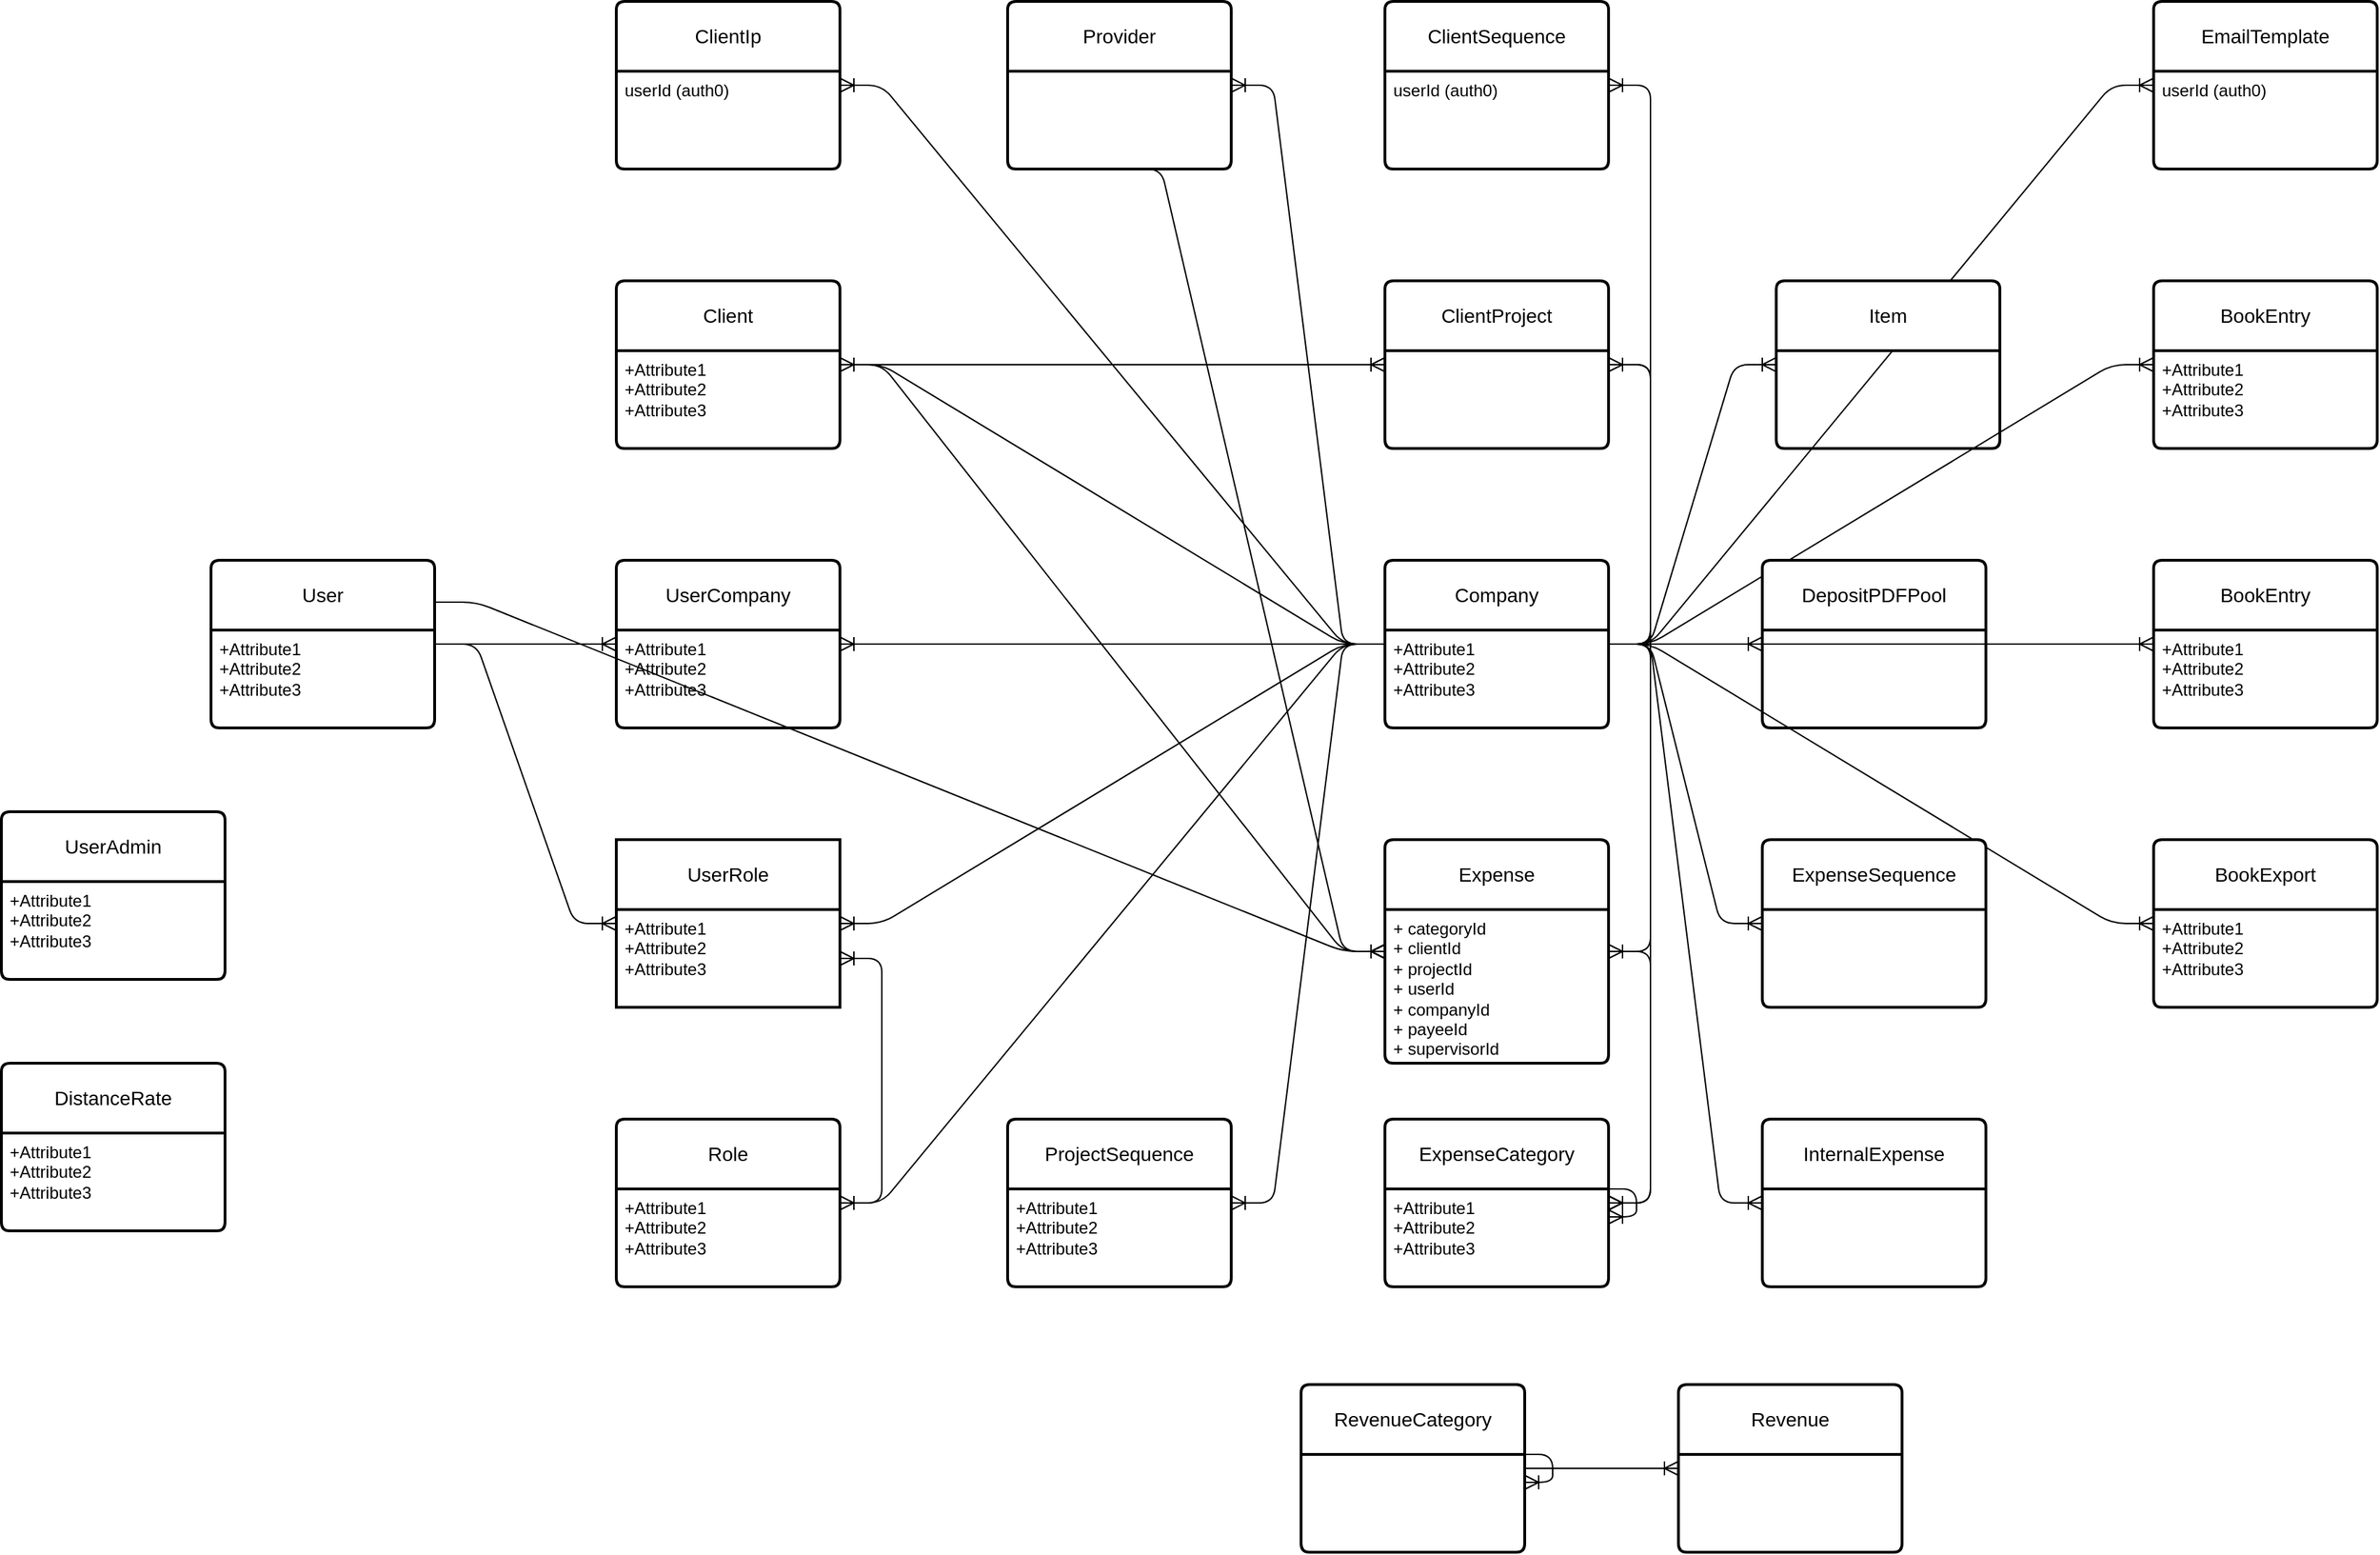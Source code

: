 <mxfile version="21.3.2" type="github" pages="2">
  <diagram name="mongo" id="9f46799a-70d6-7492-0946-bef42562c5a5">
    <mxGraphModel dx="879" dy="1399" grid="1" gridSize="10" guides="1" tooltips="1" connect="1" arrows="1" fold="1" page="1" pageScale="1" pageWidth="1169" pageHeight="827" background="none" math="0" shadow="0">
      <root>
        <mxCell id="0" />
        <mxCell id="1" parent="0" />
        <mxCell id="ns7C_bKpi_wKjAJB6SDy-2" value="User" style="swimlane;childLayout=stackLayout;horizontal=1;startSize=50;horizontalStack=0;rounded=1;fontSize=14;fontStyle=0;strokeWidth=2;resizeParent=0;resizeLast=1;shadow=0;dashed=0;align=center;arcSize=4;whiteSpace=wrap;html=1;" parent="1" vertex="1">
          <mxGeometry x="400" y="-310" width="160" height="120" as="geometry" />
        </mxCell>
        <mxCell id="ns7C_bKpi_wKjAJB6SDy-3" value="+Attribute1&#xa;+Attribute2&#xa;+Attribute3" style="align=left;strokeColor=none;fillColor=none;spacingLeft=4;fontSize=12;verticalAlign=top;resizable=0;rotatable=0;part=1;html=1;" parent="ns7C_bKpi_wKjAJB6SDy-2" vertex="1">
          <mxGeometry y="50" width="160" height="70" as="geometry" />
        </mxCell>
        <mxCell id="ns7C_bKpi_wKjAJB6SDy-4" value="UserAdmin" style="swimlane;childLayout=stackLayout;horizontal=1;startSize=50;horizontalStack=0;rounded=1;fontSize=14;fontStyle=0;strokeWidth=2;resizeParent=0;resizeLast=1;shadow=0;dashed=0;align=center;arcSize=4;whiteSpace=wrap;html=1;" parent="1" vertex="1">
          <mxGeometry x="250" y="-130" width="160" height="120" as="geometry" />
        </mxCell>
        <mxCell id="ns7C_bKpi_wKjAJB6SDy-5" value="+Attribute1&#xa;+Attribute2&#xa;+Attribute3" style="align=left;strokeColor=none;fillColor=none;spacingLeft=4;fontSize=12;verticalAlign=top;resizable=0;rotatable=0;part=1;html=1;" parent="ns7C_bKpi_wKjAJB6SDy-4" vertex="1">
          <mxGeometry y="50" width="160" height="70" as="geometry" />
        </mxCell>
        <mxCell id="ns7C_bKpi_wKjAJB6SDy-6" value="Company" style="swimlane;childLayout=stackLayout;horizontal=1;startSize=50;horizontalStack=0;rounded=1;fontSize=14;fontStyle=0;strokeWidth=2;resizeParent=0;resizeLast=1;shadow=0;dashed=0;align=center;arcSize=4;whiteSpace=wrap;html=1;" parent="1" vertex="1">
          <mxGeometry x="1240" y="-310" width="160" height="120" as="geometry" />
        </mxCell>
        <mxCell id="ns7C_bKpi_wKjAJB6SDy-7" value="+Attribute1&#xa;+Attribute2&#xa;+Attribute3" style="align=left;strokeColor=none;fillColor=none;spacingLeft=4;fontSize=12;verticalAlign=top;resizable=0;rotatable=0;part=1;html=1;" parent="ns7C_bKpi_wKjAJB6SDy-6" vertex="1">
          <mxGeometry y="50" width="160" height="70" as="geometry" />
        </mxCell>
        <mxCell id="ns7C_bKpi_wKjAJB6SDy-8" value="UserCompany" style="swimlane;childLayout=stackLayout;horizontal=1;startSize=50;horizontalStack=0;rounded=1;fontSize=14;fontStyle=0;strokeWidth=2;resizeParent=0;resizeLast=1;shadow=0;dashed=0;align=center;arcSize=4;whiteSpace=wrap;html=1;" parent="1" vertex="1">
          <mxGeometry x="690" y="-310" width="160" height="120" as="geometry" />
        </mxCell>
        <mxCell id="ns7C_bKpi_wKjAJB6SDy-9" value="+Attribute1&#xa;+Attribute2&#xa;+Attribute3" style="align=left;strokeColor=none;fillColor=none;spacingLeft=4;fontSize=12;verticalAlign=top;resizable=0;rotatable=0;part=1;html=1;" parent="ns7C_bKpi_wKjAJB6SDy-8" vertex="1">
          <mxGeometry y="50" width="160" height="70" as="geometry" />
        </mxCell>
        <mxCell id="ns7C_bKpi_wKjAJB6SDy-10" value="Role" style="swimlane;childLayout=stackLayout;horizontal=1;startSize=50;horizontalStack=0;rounded=1;fontSize=14;fontStyle=0;strokeWidth=2;resizeParent=0;resizeLast=1;shadow=0;dashed=0;align=center;arcSize=4;whiteSpace=wrap;html=1;" parent="1" vertex="1">
          <mxGeometry x="690" y="90" width="160" height="120" as="geometry" />
        </mxCell>
        <mxCell id="ns7C_bKpi_wKjAJB6SDy-11" value="+Attribute1&#xa;+Attribute2&#xa;+Attribute3" style="align=left;strokeColor=none;fillColor=none;spacingLeft=4;fontSize=12;verticalAlign=top;resizable=0;rotatable=0;part=1;html=1;" parent="ns7C_bKpi_wKjAJB6SDy-10" vertex="1">
          <mxGeometry y="50" width="160" height="70" as="geometry" />
        </mxCell>
        <mxCell id="ns7C_bKpi_wKjAJB6SDy-12" value="UserRole" style="swimlane;childLayout=stackLayout;horizontal=1;startSize=50;horizontalStack=0;rounded=1;fontSize=14;fontStyle=0;strokeWidth=2;resizeParent=0;resizeLast=1;shadow=0;dashed=0;align=center;arcSize=0;whiteSpace=wrap;html=1;" parent="1" vertex="1">
          <mxGeometry x="690" y="-110" width="160" height="120" as="geometry" />
        </mxCell>
        <mxCell id="ns7C_bKpi_wKjAJB6SDy-13" value="+Attribute1&#xa;+Attribute2&#xa;+Attribute3" style="align=left;strokeColor=none;fillColor=none;spacingLeft=4;fontSize=12;verticalAlign=top;resizable=0;rotatable=0;part=1;html=1;" parent="ns7C_bKpi_wKjAJB6SDy-12" vertex="1">
          <mxGeometry y="50" width="160" height="70" as="geometry" />
        </mxCell>
        <mxCell id="ns7C_bKpi_wKjAJB6SDy-14" value="" style="edgeStyle=entityRelationEdgeStyle;fontSize=12;html=1;endArrow=ERoneToMany;rounded=1;startSize=8;endSize=8;" parent="1" source="ns7C_bKpi_wKjAJB6SDy-2" target="ns7C_bKpi_wKjAJB6SDy-8" edge="1">
          <mxGeometry width="100" height="100" relative="1" as="geometry">
            <mxPoint x="520" y="-100" as="sourcePoint" />
            <mxPoint x="620" y="-200" as="targetPoint" />
          </mxGeometry>
        </mxCell>
        <mxCell id="ns7C_bKpi_wKjAJB6SDy-15" value="" style="edgeStyle=entityRelationEdgeStyle;fontSize=12;html=1;endArrow=ERoneToMany;rounded=1;startSize=8;endSize=8;" parent="1" source="ns7C_bKpi_wKjAJB6SDy-6" target="ns7C_bKpi_wKjAJB6SDy-8" edge="1">
          <mxGeometry width="100" height="100" relative="1" as="geometry">
            <mxPoint x="650" y="-84" as="sourcePoint" />
            <mxPoint x="779" y="-120" as="targetPoint" />
          </mxGeometry>
        </mxCell>
        <mxCell id="ns7C_bKpi_wKjAJB6SDy-18" value="" style="edgeStyle=entityRelationEdgeStyle;fontSize=12;html=1;endArrow=ERoneToMany;rounded=1;startSize=8;endSize=8;" parent="1" source="ns7C_bKpi_wKjAJB6SDy-10" target="ns7C_bKpi_wKjAJB6SDy-13" edge="1">
          <mxGeometry width="100" height="100" relative="1" as="geometry">
            <mxPoint x="940" y="160" as="sourcePoint" />
            <mxPoint x="780" y="50" as="targetPoint" />
          </mxGeometry>
        </mxCell>
        <mxCell id="ns7C_bKpi_wKjAJB6SDy-19" value="" style="edgeStyle=entityRelationEdgeStyle;fontSize=12;html=1;endArrow=ERoneToMany;rounded=1;startSize=8;endSize=8;" parent="1" source="ns7C_bKpi_wKjAJB6SDy-6" target="ns7C_bKpi_wKjAJB6SDy-12" edge="1">
          <mxGeometry width="100" height="100" relative="1" as="geometry">
            <mxPoint x="1050" y="-110" as="sourcePoint" />
            <mxPoint x="900" y="-140" as="targetPoint" />
          </mxGeometry>
        </mxCell>
        <mxCell id="ns7C_bKpi_wKjAJB6SDy-20" value="" style="edgeStyle=entityRelationEdgeStyle;fontSize=12;html=1;endArrow=ERoneToMany;rounded=1;startSize=8;endSize=8;" parent="1" source="ns7C_bKpi_wKjAJB6SDy-2" target="ns7C_bKpi_wKjAJB6SDy-12" edge="1">
          <mxGeometry width="100" height="100" relative="1" as="geometry">
            <mxPoint x="980" y="-240" as="sourcePoint" />
            <mxPoint x="860" y="-40" as="targetPoint" />
          </mxGeometry>
        </mxCell>
        <mxCell id="ns7C_bKpi_wKjAJB6SDy-23" value="Client" style="swimlane;childLayout=stackLayout;horizontal=1;startSize=50;horizontalStack=0;rounded=1;fontSize=14;fontStyle=0;strokeWidth=2;resizeParent=0;resizeLast=1;shadow=0;dashed=0;align=center;arcSize=4;whiteSpace=wrap;html=1;" parent="1" vertex="1">
          <mxGeometry x="690" y="-510" width="160" height="120" as="geometry" />
        </mxCell>
        <mxCell id="ns7C_bKpi_wKjAJB6SDy-24" value="+Attribute1&#xa;+Attribute2&#xa;+Attribute3" style="align=left;strokeColor=none;fillColor=none;spacingLeft=4;fontSize=12;verticalAlign=top;resizable=0;rotatable=0;part=1;html=1;" parent="ns7C_bKpi_wKjAJB6SDy-23" vertex="1">
          <mxGeometry y="50" width="160" height="70" as="geometry" />
        </mxCell>
        <mxCell id="ns7C_bKpi_wKjAJB6SDy-25" value="" style="edgeStyle=entityRelationEdgeStyle;fontSize=12;html=1;endArrow=ERoneToMany;rounded=1;startSize=8;endSize=8;" parent="1" source="ns7C_bKpi_wKjAJB6SDy-6" target="ns7C_bKpi_wKjAJB6SDy-23" edge="1">
          <mxGeometry width="100" height="100" relative="1" as="geometry">
            <mxPoint x="930" y="-240" as="sourcePoint" />
            <mxPoint x="850" y="-40" as="targetPoint" />
          </mxGeometry>
        </mxCell>
        <mxCell id="ns7C_bKpi_wKjAJB6SDy-26" value="BookEntry" style="swimlane;childLayout=stackLayout;horizontal=1;startSize=50;horizontalStack=0;rounded=1;fontSize=14;fontStyle=0;strokeWidth=2;resizeParent=0;resizeLast=1;shadow=0;dashed=0;align=center;arcSize=4;whiteSpace=wrap;html=1;" parent="1" vertex="1">
          <mxGeometry x="1790" y="-510" width="160" height="120" as="geometry" />
        </mxCell>
        <mxCell id="ns7C_bKpi_wKjAJB6SDy-27" value="+Attribute1&#xa;+Attribute2&#xa;+Attribute3" style="align=left;strokeColor=none;fillColor=none;spacingLeft=4;fontSize=12;verticalAlign=top;resizable=0;rotatable=0;part=1;html=1;" parent="ns7C_bKpi_wKjAJB6SDy-26" vertex="1">
          <mxGeometry y="50" width="160" height="70" as="geometry" />
        </mxCell>
        <mxCell id="ns7C_bKpi_wKjAJB6SDy-28" value="" style="edgeStyle=entityRelationEdgeStyle;fontSize=12;html=1;endArrow=ERoneToMany;rounded=1;startSize=8;endSize=8;" parent="1" source="ns7C_bKpi_wKjAJB6SDy-6" target="ns7C_bKpi_wKjAJB6SDy-26" edge="1">
          <mxGeometry width="100" height="100" relative="1" as="geometry">
            <mxPoint x="1250" y="-240" as="sourcePoint" />
            <mxPoint x="1130" y="-440" as="targetPoint" />
          </mxGeometry>
        </mxCell>
        <mxCell id="ns7C_bKpi_wKjAJB6SDy-31" value="BookEntry" style="swimlane;childLayout=stackLayout;horizontal=1;startSize=50;horizontalStack=0;rounded=1;fontSize=14;fontStyle=0;strokeWidth=2;resizeParent=0;resizeLast=1;shadow=0;dashed=0;align=center;arcSize=4;whiteSpace=wrap;html=1;" parent="1" vertex="1">
          <mxGeometry x="1790" y="-310" width="160" height="120" as="geometry" />
        </mxCell>
        <mxCell id="ns7C_bKpi_wKjAJB6SDy-34" value="+Attribute1&#xa;+Attribute2&#xa;+Attribute3" style="align=left;strokeColor=none;fillColor=none;spacingLeft=4;fontSize=12;verticalAlign=top;resizable=0;rotatable=0;part=1;html=1;" parent="ns7C_bKpi_wKjAJB6SDy-31" vertex="1">
          <mxGeometry y="50" width="160" height="70" as="geometry" />
        </mxCell>
        <mxCell id="ns7C_bKpi_wKjAJB6SDy-33" value="" style="edgeStyle=entityRelationEdgeStyle;fontSize=12;html=1;endArrow=ERoneToMany;rounded=1;startSize=8;endSize=8;" parent="1" source="ns7C_bKpi_wKjAJB6SDy-6" target="ns7C_bKpi_wKjAJB6SDy-31" edge="1">
          <mxGeometry width="100" height="100" relative="1" as="geometry">
            <mxPoint x="1500" y="-170" as="sourcePoint" />
            <mxPoint x="1430" y="-450" as="targetPoint" />
          </mxGeometry>
        </mxCell>
        <mxCell id="ns7C_bKpi_wKjAJB6SDy-35" value="BookExport" style="swimlane;childLayout=stackLayout;horizontal=1;startSize=50;horizontalStack=0;rounded=1;fontSize=14;fontStyle=0;strokeWidth=2;resizeParent=0;resizeLast=1;shadow=0;dashed=0;align=center;arcSize=4;whiteSpace=wrap;html=1;" parent="1" vertex="1">
          <mxGeometry x="1790" y="-110" width="160" height="120" as="geometry" />
        </mxCell>
        <mxCell id="ns7C_bKpi_wKjAJB6SDy-36" value="+Attribute1&#xa;+Attribute2&#xa;+Attribute3" style="align=left;strokeColor=none;fillColor=none;spacingLeft=4;fontSize=12;verticalAlign=top;resizable=0;rotatable=0;part=1;html=1;" parent="ns7C_bKpi_wKjAJB6SDy-35" vertex="1">
          <mxGeometry y="50" width="160" height="70" as="geometry" />
        </mxCell>
        <mxCell id="ns7C_bKpi_wKjAJB6SDy-37" value="" style="edgeStyle=entityRelationEdgeStyle;fontSize=12;html=1;endArrow=ERoneToMany;rounded=1;startSize=8;endSize=8;" parent="1" source="ns7C_bKpi_wKjAJB6SDy-6" target="ns7C_bKpi_wKjAJB6SDy-35" edge="1">
          <mxGeometry width="100" height="100" relative="1" as="geometry">
            <mxPoint x="1400" y="-50" as="sourcePoint" />
            <mxPoint x="1430" y="-250" as="targetPoint" />
          </mxGeometry>
        </mxCell>
        <mxCell id="ns7C_bKpi_wKjAJB6SDy-41" value="ClientIp" style="swimlane;childLayout=stackLayout;horizontal=1;startSize=50;horizontalStack=0;rounded=1;fontSize=14;fontStyle=0;strokeWidth=2;resizeParent=0;resizeLast=1;shadow=0;dashed=0;align=center;arcSize=4;whiteSpace=wrap;html=1;" parent="1" vertex="1">
          <mxGeometry x="690" y="-710" width="160" height="120" as="geometry" />
        </mxCell>
        <mxCell id="ns7C_bKpi_wKjAJB6SDy-42" value="userId (auth0)" style="align=left;strokeColor=none;fillColor=none;spacingLeft=4;fontSize=12;verticalAlign=top;resizable=0;rotatable=0;part=1;html=1;" parent="ns7C_bKpi_wKjAJB6SDy-41" vertex="1">
          <mxGeometry y="50" width="160" height="70" as="geometry" />
        </mxCell>
        <mxCell id="ns7C_bKpi_wKjAJB6SDy-44" value="" style="edgeStyle=entityRelationEdgeStyle;fontSize=12;html=1;endArrow=ERoneToMany;rounded=1;startSize=8;endSize=8;" parent="1" source="ns7C_bKpi_wKjAJB6SDy-6" target="ns7C_bKpi_wKjAJB6SDy-41" edge="1">
          <mxGeometry width="100" height="100" relative="1" as="geometry">
            <mxPoint x="980" y="-240" as="sourcePoint" />
            <mxPoint x="860" y="-440" as="targetPoint" />
          </mxGeometry>
        </mxCell>
        <mxCell id="ns7C_bKpi_wKjAJB6SDy-45" value="ClientProject" style="swimlane;childLayout=stackLayout;horizontal=1;startSize=50;horizontalStack=0;rounded=1;fontSize=14;fontStyle=0;strokeWidth=2;resizeParent=0;resizeLast=1;shadow=0;dashed=0;align=center;arcSize=4;whiteSpace=wrap;html=1;" parent="1" vertex="1">
          <mxGeometry x="1240" y="-510" width="160" height="120" as="geometry" />
        </mxCell>
        <mxCell id="ns7C_bKpi_wKjAJB6SDy-47" value="" style="edgeStyle=entityRelationEdgeStyle;fontSize=12;html=1;endArrow=ERoneToMany;rounded=1;startSize=8;endSize=8;" parent="1" source="ns7C_bKpi_wKjAJB6SDy-6" target="ns7C_bKpi_wKjAJB6SDy-45" edge="1">
          <mxGeometry width="100" height="100" relative="1" as="geometry">
            <mxPoint x="1250" y="-240" as="sourcePoint" />
            <mxPoint x="1130" y="-640" as="targetPoint" />
          </mxGeometry>
        </mxCell>
        <mxCell id="ns7C_bKpi_wKjAJB6SDy-48" value="" style="edgeStyle=entityRelationEdgeStyle;fontSize=12;html=1;endArrow=ERoneToMany;rounded=1;startSize=8;endSize=8;" parent="1" source="ns7C_bKpi_wKjAJB6SDy-23" target="ns7C_bKpi_wKjAJB6SDy-45" edge="1">
          <mxGeometry width="100" height="100" relative="1" as="geometry">
            <mxPoint x="1140" y="-240" as="sourcePoint" />
            <mxPoint x="1140" y="-440" as="targetPoint" />
          </mxGeometry>
        </mxCell>
        <mxCell id="ns7C_bKpi_wKjAJB6SDy-50" value="ClientSequence" style="swimlane;childLayout=stackLayout;horizontal=1;startSize=50;horizontalStack=0;rounded=1;fontSize=14;fontStyle=0;strokeWidth=2;resizeParent=0;resizeLast=1;shadow=0;dashed=0;align=center;arcSize=4;whiteSpace=wrap;html=1;" parent="1" vertex="1">
          <mxGeometry x="1240" y="-710" width="160" height="120" as="geometry" />
        </mxCell>
        <mxCell id="ns7C_bKpi_wKjAJB6SDy-51" value="userId (auth0)" style="align=left;strokeColor=none;fillColor=none;spacingLeft=4;fontSize=12;verticalAlign=top;resizable=0;rotatable=0;part=1;html=1;" parent="ns7C_bKpi_wKjAJB6SDy-50" vertex="1">
          <mxGeometry y="50" width="160" height="70" as="geometry" />
        </mxCell>
        <mxCell id="ns7C_bKpi_wKjAJB6SDy-52" value="" style="edgeStyle=entityRelationEdgeStyle;fontSize=12;html=1;endArrow=ERoneToMany;rounded=1;startSize=8;endSize=8;" parent="1" source="ns7C_bKpi_wKjAJB6SDy-6" target="ns7C_bKpi_wKjAJB6SDy-50" edge="1">
          <mxGeometry width="100" height="100" relative="1" as="geometry">
            <mxPoint x="1520" y="-250" as="sourcePoint" />
            <mxPoint x="1410" y="-440" as="targetPoint" />
          </mxGeometry>
        </mxCell>
        <mxCell id="ns7C_bKpi_wKjAJB6SDy-53" value="EmailTemplate" style="swimlane;childLayout=stackLayout;horizontal=1;startSize=50;horizontalStack=0;rounded=1;fontSize=14;fontStyle=0;strokeWidth=2;resizeParent=0;resizeLast=1;shadow=0;dashed=0;align=center;arcSize=4;whiteSpace=wrap;html=1;" parent="1" vertex="1">
          <mxGeometry x="1790" y="-710" width="160" height="120" as="geometry" />
        </mxCell>
        <mxCell id="ns7C_bKpi_wKjAJB6SDy-54" value="userId (auth0)" style="align=left;strokeColor=none;fillColor=none;spacingLeft=4;fontSize=12;verticalAlign=top;resizable=0;rotatable=0;part=1;html=1;" parent="ns7C_bKpi_wKjAJB6SDy-53" vertex="1">
          <mxGeometry y="50" width="160" height="70" as="geometry" />
        </mxCell>
        <mxCell id="ns7C_bKpi_wKjAJB6SDy-55" value="" style="edgeStyle=entityRelationEdgeStyle;fontSize=12;html=1;endArrow=ERoneToMany;rounded=1;startSize=8;endSize=8;" parent="1" source="ns7C_bKpi_wKjAJB6SDy-6" target="ns7C_bKpi_wKjAJB6SDy-53" edge="1">
          <mxGeometry width="100" height="100" relative="1" as="geometry">
            <mxPoint x="1410" y="-240" as="sourcePoint" />
            <mxPoint x="1410" y="-640" as="targetPoint" />
          </mxGeometry>
        </mxCell>
        <mxCell id="ns7C_bKpi_wKjAJB6SDy-56" value="" style="edgeStyle=entityRelationEdgeStyle;fontSize=12;html=1;endArrow=ERoneToMany;rounded=1;startSize=8;endSize=8;" parent="1" source="ns7C_bKpi_wKjAJB6SDy-6" target="ns7C_bKpi_wKjAJB6SDy-10" edge="1">
          <mxGeometry width="100" height="100" relative="1" as="geometry">
            <mxPoint x="1410" y="-240" as="sourcePoint" />
            <mxPoint x="1800" y="-40" as="targetPoint" />
          </mxGeometry>
        </mxCell>
        <mxCell id="ns7C_bKpi_wKjAJB6SDy-57" value="ProjectSequence" style="swimlane;childLayout=stackLayout;horizontal=1;startSize=50;horizontalStack=0;rounded=1;fontSize=14;fontStyle=0;strokeWidth=2;resizeParent=0;resizeLast=1;shadow=0;dashed=0;align=center;arcSize=4;whiteSpace=wrap;html=1;" parent="1" vertex="1">
          <mxGeometry x="970" y="90" width="160" height="120" as="geometry" />
        </mxCell>
        <mxCell id="ns7C_bKpi_wKjAJB6SDy-58" value="+Attribute1&#xa;+Attribute2&#xa;+Attribute3" style="align=left;strokeColor=none;fillColor=none;spacingLeft=4;fontSize=12;verticalAlign=top;resizable=0;rotatable=0;part=1;html=1;" parent="ns7C_bKpi_wKjAJB6SDy-57" vertex="1">
          <mxGeometry y="50" width="160" height="70" as="geometry" />
        </mxCell>
        <mxCell id="ns7C_bKpi_wKjAJB6SDy-60" value="" style="edgeStyle=entityRelationEdgeStyle;fontSize=12;html=1;endArrow=ERoneToMany;rounded=1;startSize=8;endSize=8;" parent="1" source="ns7C_bKpi_wKjAJB6SDy-6" target="ns7C_bKpi_wKjAJB6SDy-57" edge="1">
          <mxGeometry width="100" height="100" relative="1" as="geometry">
            <mxPoint x="1440" y="-200" as="sourcePoint" />
            <mxPoint x="1060" y="200" as="targetPoint" />
          </mxGeometry>
        </mxCell>
        <mxCell id="ns7C_bKpi_wKjAJB6SDy-61" value="ExpenseCategory" style="swimlane;childLayout=stackLayout;horizontal=1;startSize=50;horizontalStack=0;rounded=1;fontSize=14;fontStyle=0;strokeWidth=2;resizeParent=0;resizeLast=1;shadow=0;dashed=0;align=center;arcSize=4;whiteSpace=wrap;html=1;" parent="1" vertex="1">
          <mxGeometry x="1240" y="90" width="160" height="120" as="geometry" />
        </mxCell>
        <mxCell id="ns7C_bKpi_wKjAJB6SDy-64" value="+Attribute1&#xa;+Attribute2&#xa;+Attribute3" style="align=left;strokeColor=none;fillColor=none;spacingLeft=4;fontSize=12;verticalAlign=top;resizable=0;rotatable=0;part=1;html=1;" parent="ns7C_bKpi_wKjAJB6SDy-61" vertex="1">
          <mxGeometry y="50" width="160" height="70" as="geometry" />
        </mxCell>
        <mxCell id="ns7C_bKpi_wKjAJB6SDy-63" value="" style="edgeStyle=entityRelationEdgeStyle;fontSize=12;html=1;endArrow=ERoneToMany;rounded=1;startSize=8;endSize=8;" parent="1" source="ns7C_bKpi_wKjAJB6SDy-6" target="ns7C_bKpi_wKjAJB6SDy-61" edge="1">
          <mxGeometry width="100" height="100" relative="1" as="geometry">
            <mxPoint x="1410" y="-240" as="sourcePoint" />
            <mxPoint x="1410" y="160" as="targetPoint" />
          </mxGeometry>
        </mxCell>
        <mxCell id="ns7C_bKpi_wKjAJB6SDy-65" value="" style="edgeStyle=entityRelationEdgeStyle;fontSize=12;html=1;endArrow=ERoneToMany;rounded=1;startSize=8;endSize=8;" parent="1" source="ns7C_bKpi_wKjAJB6SDy-61" target="ns7C_bKpi_wKjAJB6SDy-61" edge="1">
          <mxGeometry width="100" height="100" relative="1" as="geometry">
            <mxPoint x="1550" y="40" as="sourcePoint" />
            <mxPoint x="1550" y="440" as="targetPoint" />
          </mxGeometry>
        </mxCell>
        <mxCell id="ns7C_bKpi_wKjAJB6SDy-66" value="Expense" style="swimlane;childLayout=stackLayout;horizontal=1;startSize=50;horizontalStack=0;rounded=1;fontSize=14;fontStyle=0;strokeWidth=2;resizeParent=0;resizeLast=1;shadow=0;dashed=0;align=center;arcSize=4;whiteSpace=wrap;html=1;" parent="1" vertex="1">
          <mxGeometry x="1240" y="-110" width="160" height="160" as="geometry" />
        </mxCell>
        <mxCell id="ns7C_bKpi_wKjAJB6SDy-67" value="+ categoryId&lt;br&gt;+ clientId&lt;br&gt;+ projectId&lt;br&gt;+ userId&lt;br&gt;+ companyId&lt;br&gt;+ payeeId&lt;br&gt;+ supervisorId" style="align=left;strokeColor=none;fillColor=none;spacingLeft=4;fontSize=12;verticalAlign=top;resizable=0;rotatable=0;part=1;html=1;" parent="ns7C_bKpi_wKjAJB6SDy-66" vertex="1">
          <mxGeometry y="50" width="160" height="110" as="geometry" />
        </mxCell>
        <mxCell id="ns7C_bKpi_wKjAJB6SDy-68" value="" style="edgeStyle=entityRelationEdgeStyle;fontSize=12;html=1;endArrow=ERoneToMany;rounded=1;startSize=8;endSize=8;" parent="1" source="ns7C_bKpi_wKjAJB6SDy-66" target="ns7C_bKpi_wKjAJB6SDy-61" edge="1">
          <mxGeometry width="100" height="100" relative="1" as="geometry">
            <mxPoint x="1250" y="-240" as="sourcePoint" />
            <mxPoint x="1140" y="160" as="targetPoint" />
          </mxGeometry>
        </mxCell>
        <mxCell id="ns7C_bKpi_wKjAJB6SDy-69" value="" style="edgeStyle=entityRelationEdgeStyle;fontSize=12;html=1;endArrow=ERoneToMany;rounded=1;startSize=8;endSize=8;" parent="1" source="ns7C_bKpi_wKjAJB6SDy-23" target="ns7C_bKpi_wKjAJB6SDy-66" edge="1">
          <mxGeometry width="100" height="100" relative="1" as="geometry">
            <mxPoint x="1090" y="-680" as="sourcePoint" />
            <mxPoint x="860" y="-640" as="targetPoint" />
          </mxGeometry>
        </mxCell>
        <mxCell id="ns7C_bKpi_wKjAJB6SDy-70" value="" style="edgeStyle=entityRelationEdgeStyle;fontSize=12;html=1;endArrow=ERoneToMany;rounded=1;startSize=8;endSize=8;" parent="1" source="ns7C_bKpi_wKjAJB6SDy-45" target="ns7C_bKpi_wKjAJB6SDy-66" edge="1">
          <mxGeometry width="100" height="100" relative="1" as="geometry">
            <mxPoint x="1550" y="-100" as="sourcePoint" />
            <mxPoint x="1250" y="-40" as="targetPoint" />
          </mxGeometry>
        </mxCell>
        <mxCell id="ns7C_bKpi_wKjAJB6SDy-71" value="Provider" style="swimlane;childLayout=stackLayout;horizontal=1;startSize=50;horizontalStack=0;rounded=1;fontSize=14;fontStyle=0;strokeWidth=2;resizeParent=0;resizeLast=1;shadow=0;dashed=0;align=center;arcSize=4;whiteSpace=wrap;html=1;" parent="1" vertex="1">
          <mxGeometry x="970" y="-710" width="160" height="120" as="geometry" />
        </mxCell>
        <mxCell id="ns7C_bKpi_wKjAJB6SDy-73" value="" style="edgeStyle=entityRelationEdgeStyle;fontSize=12;html=1;endArrow=ERoneToMany;rounded=1;startSize=8;endSize=8;" parent="1" source="ns7C_bKpi_wKjAJB6SDy-6" target="ns7C_bKpi_wKjAJB6SDy-71" edge="1">
          <mxGeometry width="100" height="100" relative="1" as="geometry">
            <mxPoint x="1060" y="-420" as="sourcePoint" />
            <mxPoint x="1160" y="-520" as="targetPoint" />
          </mxGeometry>
        </mxCell>
        <mxCell id="ns7C_bKpi_wKjAJB6SDy-74" value="" style="edgeStyle=entityRelationEdgeStyle;fontSize=12;html=1;endArrow=ERoneToMany;rounded=1;startSize=8;endSize=8;exitX=0.5;exitY=1;exitDx=0;exitDy=0;" parent="1" source="ns7C_bKpi_wKjAJB6SDy-71" target="ns7C_bKpi_wKjAJB6SDy-66" edge="1">
          <mxGeometry width="100" height="100" relative="1" as="geometry">
            <mxPoint x="860" y="-440" as="sourcePoint" />
            <mxPoint x="1250" y="-40" as="targetPoint" />
          </mxGeometry>
        </mxCell>
        <mxCell id="ns7C_bKpi_wKjAJB6SDy-76" value="" style="edgeStyle=entityRelationEdgeStyle;fontSize=12;html=1;endArrow=ERoneToMany;rounded=1;startSize=8;endSize=8;exitX=1;exitY=0.25;exitDx=0;exitDy=0;" parent="1" source="ns7C_bKpi_wKjAJB6SDy-2" target="ns7C_bKpi_wKjAJB6SDy-66" edge="1">
          <mxGeometry width="100" height="100" relative="1" as="geometry">
            <mxPoint x="860" y="-440" as="sourcePoint" />
            <mxPoint x="1250" y="-35" as="targetPoint" />
          </mxGeometry>
        </mxCell>
        <mxCell id="ns7C_bKpi_wKjAJB6SDy-77" value="ExpenseSequence" style="swimlane;childLayout=stackLayout;horizontal=1;startSize=50;horizontalStack=0;rounded=1;fontSize=14;fontStyle=0;strokeWidth=2;resizeParent=0;resizeLast=1;shadow=0;dashed=0;align=center;arcSize=4;whiteSpace=wrap;html=1;" parent="1" vertex="1">
          <mxGeometry x="1510" y="-110" width="160" height="120" as="geometry" />
        </mxCell>
        <mxCell id="ns7C_bKpi_wKjAJB6SDy-79" value="" style="edgeStyle=entityRelationEdgeStyle;fontSize=12;html=1;endArrow=ERoneToMany;rounded=1;startSize=8;endSize=8;" parent="1" source="ns7C_bKpi_wKjAJB6SDy-6" target="ns7C_bKpi_wKjAJB6SDy-77" edge="1">
          <mxGeometry width="100" height="100" relative="1" as="geometry">
            <mxPoint x="1410" y="-240" as="sourcePoint" />
            <mxPoint x="1800" y="-40" as="targetPoint" />
          </mxGeometry>
        </mxCell>
        <mxCell id="ns7C_bKpi_wKjAJB6SDy-80" value="InternalExpense" style="swimlane;childLayout=stackLayout;horizontal=1;startSize=50;horizontalStack=0;rounded=1;fontSize=14;fontStyle=0;strokeWidth=2;resizeParent=0;resizeLast=1;shadow=0;dashed=0;align=center;arcSize=4;whiteSpace=wrap;html=1;" parent="1" vertex="1">
          <mxGeometry x="1510" y="90" width="160" height="120" as="geometry" />
        </mxCell>
        <mxCell id="ns7C_bKpi_wKjAJB6SDy-81" value="" style="edgeStyle=entityRelationEdgeStyle;fontSize=12;html=1;endArrow=ERoneToMany;rounded=1;startSize=8;endSize=8;" parent="1" source="ns7C_bKpi_wKjAJB6SDy-6" target="ns7C_bKpi_wKjAJB6SDy-80" edge="1">
          <mxGeometry width="100" height="100" relative="1" as="geometry">
            <mxPoint x="1410" y="-240" as="sourcePoint" />
            <mxPoint x="1520" y="-40" as="targetPoint" />
          </mxGeometry>
        </mxCell>
        <mxCell id="ns7C_bKpi_wKjAJB6SDy-82" value="DepositPDFPool" style="swimlane;childLayout=stackLayout;horizontal=1;startSize=50;horizontalStack=0;rounded=1;fontSize=14;fontStyle=0;strokeWidth=2;resizeParent=0;resizeLast=1;shadow=0;dashed=0;align=center;arcSize=4;whiteSpace=wrap;html=1;" parent="1" vertex="1">
          <mxGeometry x="1510" y="-310" width="160" height="120" as="geometry" />
        </mxCell>
        <mxCell id="ns7C_bKpi_wKjAJB6SDy-83" value="" style="edgeStyle=entityRelationEdgeStyle;fontSize=12;html=1;endArrow=ERoneToMany;rounded=1;startSize=8;endSize=8;" parent="1" source="ns7C_bKpi_wKjAJB6SDy-6" target="ns7C_bKpi_wKjAJB6SDy-82" edge="1">
          <mxGeometry width="100" height="100" relative="1" as="geometry">
            <mxPoint x="1410" y="-240" as="sourcePoint" />
            <mxPoint x="1800" y="-440" as="targetPoint" />
          </mxGeometry>
        </mxCell>
        <mxCell id="ns7C_bKpi_wKjAJB6SDy-84" value="DistanceRate" style="swimlane;childLayout=stackLayout;horizontal=1;startSize=50;horizontalStack=0;rounded=1;fontSize=14;fontStyle=0;strokeWidth=2;resizeParent=0;resizeLast=1;shadow=0;dashed=0;align=center;arcSize=4;whiteSpace=wrap;html=1;" parent="1" vertex="1">
          <mxGeometry x="250" y="50" width="160" height="120" as="geometry" />
        </mxCell>
        <mxCell id="ns7C_bKpi_wKjAJB6SDy-85" value="+Attribute1&#xa;+Attribute2&#xa;+Attribute3" style="align=left;strokeColor=none;fillColor=none;spacingLeft=4;fontSize=12;verticalAlign=top;resizable=0;rotatable=0;part=1;html=1;" parent="ns7C_bKpi_wKjAJB6SDy-84" vertex="1">
          <mxGeometry y="50" width="160" height="70" as="geometry" />
        </mxCell>
        <mxCell id="ns7C_bKpi_wKjAJB6SDy-86" value="Item" style="swimlane;childLayout=stackLayout;horizontal=1;startSize=50;horizontalStack=0;rounded=1;fontSize=14;fontStyle=0;strokeWidth=2;resizeParent=0;resizeLast=1;shadow=0;dashed=0;align=center;arcSize=4;whiteSpace=wrap;html=1;" parent="1" vertex="1">
          <mxGeometry x="1520" y="-510" width="160" height="120" as="geometry" />
        </mxCell>
        <mxCell id="ns7C_bKpi_wKjAJB6SDy-88" value="" style="edgeStyle=entityRelationEdgeStyle;fontSize=12;html=1;endArrow=ERoneToMany;rounded=1;startSize=8;endSize=8;" parent="1" source="ns7C_bKpi_wKjAJB6SDy-6" target="ns7C_bKpi_wKjAJB6SDy-86" edge="1">
          <mxGeometry width="100" height="100" relative="1" as="geometry">
            <mxPoint x="1410" y="-240" as="sourcePoint" />
            <mxPoint x="1800" y="-640" as="targetPoint" />
          </mxGeometry>
        </mxCell>
        <mxCell id="ns7C_bKpi_wKjAJB6SDy-89" value="Revenue" style="swimlane;childLayout=stackLayout;horizontal=1;startSize=50;horizontalStack=0;rounded=1;fontSize=14;fontStyle=0;strokeWidth=2;resizeParent=0;resizeLast=1;shadow=0;dashed=0;align=center;arcSize=4;whiteSpace=wrap;html=1;glass=0;" parent="1" vertex="1">
          <mxGeometry x="1450" y="280" width="160" height="120" as="geometry" />
        </mxCell>
        <mxCell id="ns7C_bKpi_wKjAJB6SDy-90" value="RevenueCategory" style="swimlane;childLayout=stackLayout;horizontal=1;startSize=50;horizontalStack=0;rounded=1;fontSize=14;fontStyle=0;strokeWidth=2;resizeParent=0;resizeLast=1;shadow=0;dashed=0;align=center;arcSize=4;whiteSpace=wrap;html=1;" parent="1" vertex="1">
          <mxGeometry x="1180" y="280" width="160" height="120" as="geometry" />
        </mxCell>
        <mxCell id="ns7C_bKpi_wKjAJB6SDy-91" value="" style="edgeStyle=entityRelationEdgeStyle;fontSize=12;html=1;endArrow=ERoneToMany;rounded=1;startSize=8;endSize=8;" parent="1" source="ns7C_bKpi_wKjAJB6SDy-90" target="ns7C_bKpi_wKjAJB6SDy-90" edge="1">
          <mxGeometry width="100" height="100" relative="1" as="geometry">
            <mxPoint x="1410" y="150" as="sourcePoint" />
            <mxPoint x="1410" y="170" as="targetPoint" />
          </mxGeometry>
        </mxCell>
        <mxCell id="ns7C_bKpi_wKjAJB6SDy-92" value="" style="edgeStyle=entityRelationEdgeStyle;fontSize=12;html=1;endArrow=ERoneToMany;rounded=1;startSize=8;endSize=8;" parent="1" source="ns7C_bKpi_wKjAJB6SDy-90" target="ns7C_bKpi_wKjAJB6SDy-89" edge="1">
          <mxGeometry width="100" height="100" relative="1" as="geometry">
            <mxPoint x="1350" y="340" as="sourcePoint" />
            <mxPoint x="1410" y="270" as="targetPoint" />
          </mxGeometry>
        </mxCell>
      </root>
    </mxGraphModel>
  </diagram>
  <diagram id="Ukr9_n1yjuluIrUjJuxs" name="mysql">
    <mxGraphModel dx="1752" dy="1280" grid="1" gridSize="10" guides="1" tooltips="1" connect="1" arrows="1" fold="1" page="0" pageScale="1" pageWidth="1169" pageHeight="827" math="0" shadow="0">
      <root>
        <mxCell id="0" />
        <mxCell id="1" parent="0" />
        <mxCell id="H5C_QRacnQs3EDhZYAMX-5" value="Company" style="shape=table;startSize=30;container=1;collapsible=1;childLayout=tableLayout;fixedRows=1;rowLines=0;fontStyle=1;align=center;resizeLast=1;html=1;whiteSpace=wrap;fontSize=16;" vertex="1" parent="1">
          <mxGeometry x="350" y="-140" width="240" height="870" as="geometry" />
        </mxCell>
        <mxCell id="H5C_QRacnQs3EDhZYAMX-6" value="" style="shape=tableRow;horizontal=0;startSize=0;swimlaneHead=0;swimlaneBody=0;fillColor=none;collapsible=0;dropTarget=0;points=[[0,0.5],[1,0.5]];portConstraint=eastwest;top=0;left=0;right=0;bottom=0;html=1;fontSize=16;" vertex="1" parent="H5C_QRacnQs3EDhZYAMX-5">
          <mxGeometry y="30" width="240" height="30" as="geometry" />
        </mxCell>
        <mxCell id="H5C_QRacnQs3EDhZYAMX-7" value="PK, uuid" style="shape=partialRectangle;connectable=0;fillColor=none;top=0;left=0;bottom=0;right=0;fontStyle=1;overflow=hidden;html=1;whiteSpace=wrap;fontSize=16;" vertex="1" parent="H5C_QRacnQs3EDhZYAMX-6">
          <mxGeometry width="80" height="30" as="geometry">
            <mxRectangle width="80" height="30" as="alternateBounds" />
          </mxGeometry>
        </mxCell>
        <mxCell id="H5C_QRacnQs3EDhZYAMX-8" value="Id" style="shape=partialRectangle;connectable=0;fillColor=none;top=0;left=0;bottom=0;right=0;align=left;spacingLeft=6;fontStyle=5;overflow=hidden;html=1;whiteSpace=wrap;fontSize=16;" vertex="1" parent="H5C_QRacnQs3EDhZYAMX-6">
          <mxGeometry x="80" width="160" height="30" as="geometry">
            <mxRectangle width="160" height="30" as="alternateBounds" />
          </mxGeometry>
        </mxCell>
        <mxCell id="H5C_QRacnQs3EDhZYAMX-12" value="" style="shape=tableRow;horizontal=0;startSize=0;swimlaneHead=0;swimlaneBody=0;fillColor=none;collapsible=0;dropTarget=0;points=[[0,0.5],[1,0.5]];portConstraint=eastwest;top=0;left=0;right=0;bottom=0;html=1;fontSize=16;" vertex="1" parent="H5C_QRacnQs3EDhZYAMX-5">
          <mxGeometry y="60" width="240" height="30" as="geometry" />
        </mxCell>
        <mxCell id="H5C_QRacnQs3EDhZYAMX-13" value="FK, uuid" style="shape=partialRectangle;connectable=0;fillColor=none;top=0;left=0;bottom=0;right=0;editable=1;overflow=hidden;html=1;whiteSpace=wrap;fontSize=16;" vertex="1" parent="H5C_QRacnQs3EDhZYAMX-12">
          <mxGeometry width="80" height="30" as="geometry">
            <mxRectangle width="80" height="30" as="alternateBounds" />
          </mxGeometry>
        </mxCell>
        <mxCell id="H5C_QRacnQs3EDhZYAMX-14" value="companySettingId" style="shape=partialRectangle;connectable=0;fillColor=none;top=0;left=0;bottom=0;right=0;align=left;spacingLeft=6;overflow=hidden;html=1;whiteSpace=wrap;fontSize=16;" vertex="1" parent="H5C_QRacnQs3EDhZYAMX-12">
          <mxGeometry x="80" width="160" height="30" as="geometry">
            <mxRectangle width="160" height="30" as="alternateBounds" />
          </mxGeometry>
        </mxCell>
        <mxCell id="rPhc27V8RnGPCXjF8UAi-12" value="" style="shape=tableRow;horizontal=0;startSize=0;swimlaneHead=0;swimlaneBody=0;fillColor=none;collapsible=0;dropTarget=0;points=[[0,0.5],[1,0.5]];portConstraint=eastwest;top=0;left=0;right=0;bottom=0;fontSize=16;" vertex="1" parent="H5C_QRacnQs3EDhZYAMX-5">
          <mxGeometry y="90" width="240" height="30" as="geometry" />
        </mxCell>
        <mxCell id="rPhc27V8RnGPCXjF8UAi-13" value="bool" style="shape=partialRectangle;connectable=0;fillColor=none;top=0;left=0;bottom=0;right=0;editable=1;overflow=hidden;fontSize=16;" vertex="1" parent="rPhc27V8RnGPCXjF8UAi-12">
          <mxGeometry width="80" height="30" as="geometry">
            <mxRectangle width="80" height="30" as="alternateBounds" />
          </mxGeometry>
        </mxCell>
        <mxCell id="rPhc27V8RnGPCXjF8UAi-14" value="suspended" style="shape=partialRectangle;connectable=0;fillColor=none;top=0;left=0;bottom=0;right=0;align=left;spacingLeft=6;overflow=hidden;fontSize=16;" vertex="1" parent="rPhc27V8RnGPCXjF8UAi-12">
          <mxGeometry x="80" width="160" height="30" as="geometry">
            <mxRectangle width="160" height="30" as="alternateBounds" />
          </mxGeometry>
        </mxCell>
        <mxCell id="rPhc27V8RnGPCXjF8UAi-15" value="" style="shape=tableRow;horizontal=0;startSize=0;swimlaneHead=0;swimlaneBody=0;fillColor=none;collapsible=0;dropTarget=0;points=[[0,0.5],[1,0.5]];portConstraint=eastwest;top=0;left=0;right=0;bottom=0;fontSize=16;" vertex="1" parent="H5C_QRacnQs3EDhZYAMX-5">
          <mxGeometry y="120" width="240" height="30" as="geometry" />
        </mxCell>
        <mxCell id="rPhc27V8RnGPCXjF8UAi-16" value="string" style="shape=partialRectangle;connectable=0;fillColor=none;top=0;left=0;bottom=0;right=0;editable=1;overflow=hidden;fontSize=16;" vertex="1" parent="rPhc27V8RnGPCXjF8UAi-15">
          <mxGeometry width="80" height="30" as="geometry">
            <mxRectangle width="80" height="30" as="alternateBounds" />
          </mxGeometry>
        </mxCell>
        <mxCell id="rPhc27V8RnGPCXjF8UAi-17" value="kbiz" style="shape=partialRectangle;connectable=0;fillColor=none;top=0;left=0;bottom=0;right=0;align=left;spacingLeft=6;overflow=hidden;fontSize=16;" vertex="1" parent="rPhc27V8RnGPCXjF8UAi-15">
          <mxGeometry x="80" width="160" height="30" as="geometry">
            <mxRectangle width="160" height="30" as="alternateBounds" />
          </mxGeometry>
        </mxCell>
        <mxCell id="rPhc27V8RnGPCXjF8UAi-18" value="" style="shape=tableRow;horizontal=0;startSize=0;swimlaneHead=0;swimlaneBody=0;fillColor=none;collapsible=0;dropTarget=0;points=[[0,0.5],[1,0.5]];portConstraint=eastwest;top=0;left=0;right=0;bottom=0;fontSize=16;" vertex="1" parent="H5C_QRacnQs3EDhZYAMX-5">
          <mxGeometry y="150" width="240" height="30" as="geometry" />
        </mxCell>
        <mxCell id="rPhc27V8RnGPCXjF8UAi-19" value="bool" style="shape=partialRectangle;connectable=0;fillColor=none;top=0;left=0;bottom=0;right=0;editable=1;overflow=hidden;fontSize=16;" vertex="1" parent="rPhc27V8RnGPCXjF8UAi-18">
          <mxGeometry width="80" height="30" as="geometry">
            <mxRectangle width="80" height="30" as="alternateBounds" />
          </mxGeometry>
        </mxCell>
        <mxCell id="rPhc27V8RnGPCXjF8UAi-20" value="creation" style="shape=partialRectangle;connectable=0;fillColor=none;top=0;left=0;bottom=0;right=0;align=left;spacingLeft=6;overflow=hidden;fontSize=16;" vertex="1" parent="rPhc27V8RnGPCXjF8UAi-18">
          <mxGeometry x="80" width="160" height="30" as="geometry">
            <mxRectangle width="160" height="30" as="alternateBounds" />
          </mxGeometry>
        </mxCell>
        <mxCell id="rPhc27V8RnGPCXjF8UAi-21" value="" style="shape=tableRow;horizontal=0;startSize=0;swimlaneHead=0;swimlaneBody=0;fillColor=none;collapsible=0;dropTarget=0;points=[[0,0.5],[1,0.5]];portConstraint=eastwest;top=0;left=0;right=0;bottom=0;fontSize=16;" vertex="1" parent="H5C_QRacnQs3EDhZYAMX-5">
          <mxGeometry y="180" width="240" height="30" as="geometry" />
        </mxCell>
        <mxCell id="rPhc27V8RnGPCXjF8UAi-22" value="string" style="shape=partialRectangle;connectable=0;fillColor=none;top=0;left=0;bottom=0;right=0;editable=1;overflow=hidden;fontSize=16;" vertex="1" parent="rPhc27V8RnGPCXjF8UAi-21">
          <mxGeometry width="80" height="30" as="geometry">
            <mxRectangle width="80" height="30" as="alternateBounds" />
          </mxGeometry>
        </mxCell>
        <mxCell id="rPhc27V8RnGPCXjF8UAi-23" value="name" style="shape=partialRectangle;connectable=0;fillColor=none;top=0;left=0;bottom=0;right=0;align=left;spacingLeft=6;overflow=hidden;fontSize=16;" vertex="1" parent="rPhc27V8RnGPCXjF8UAi-21">
          <mxGeometry x="80" width="160" height="30" as="geometry">
            <mxRectangle width="160" height="30" as="alternateBounds" />
          </mxGeometry>
        </mxCell>
        <mxCell id="rPhc27V8RnGPCXjF8UAi-24" value="" style="shape=tableRow;horizontal=0;startSize=0;swimlaneHead=0;swimlaneBody=0;fillColor=none;collapsible=0;dropTarget=0;points=[[0,0.5],[1,0.5]];portConstraint=eastwest;top=0;left=0;right=0;bottom=0;fontSize=16;" vertex="1" parent="H5C_QRacnQs3EDhZYAMX-5">
          <mxGeometry y="210" width="240" height="30" as="geometry" />
        </mxCell>
        <mxCell id="rPhc27V8RnGPCXjF8UAi-25" value="string" style="shape=partialRectangle;connectable=0;fillColor=none;top=0;left=0;bottom=0;right=0;editable=1;overflow=hidden;fontSize=16;" vertex="1" parent="rPhc27V8RnGPCXjF8UAi-24">
          <mxGeometry width="80" height="30" as="geometry">
            <mxRectangle width="80" height="30" as="alternateBounds" />
          </mxGeometry>
        </mxCell>
        <mxCell id="rPhc27V8RnGPCXjF8UAi-26" value="businessName" style="shape=partialRectangle;connectable=0;fillColor=none;top=0;left=0;bottom=0;right=0;align=left;spacingLeft=6;overflow=hidden;fontSize=16;" vertex="1" parent="rPhc27V8RnGPCXjF8UAi-24">
          <mxGeometry x="80" width="160" height="30" as="geometry">
            <mxRectangle width="160" height="30" as="alternateBounds" />
          </mxGeometry>
        </mxCell>
        <mxCell id="rPhc27V8RnGPCXjF8UAi-27" value="" style="shape=tableRow;horizontal=0;startSize=0;swimlaneHead=0;swimlaneBody=0;fillColor=none;collapsible=0;dropTarget=0;points=[[0,0.5],[1,0.5]];portConstraint=eastwest;top=0;left=0;right=0;bottom=0;fontSize=16;" vertex="1" parent="H5C_QRacnQs3EDhZYAMX-5">
          <mxGeometry y="240" width="240" height="30" as="geometry" />
        </mxCell>
        <mxCell id="rPhc27V8RnGPCXjF8UAi-28" value="string" style="shape=partialRectangle;connectable=0;fillColor=none;top=0;left=0;bottom=0;right=0;editable=1;overflow=hidden;fontSize=16;" vertex="1" parent="rPhc27V8RnGPCXjF8UAi-27">
          <mxGeometry width="80" height="30" as="geometry">
            <mxRectangle width="80" height="30" as="alternateBounds" />
          </mxGeometry>
        </mxCell>
        <mxCell id="rPhc27V8RnGPCXjF8UAi-29" value="address" style="shape=partialRectangle;connectable=0;fillColor=none;top=0;left=0;bottom=0;right=0;align=left;spacingLeft=6;overflow=hidden;fontSize=16;" vertex="1" parent="rPhc27V8RnGPCXjF8UAi-27">
          <mxGeometry x="80" width="160" height="30" as="geometry">
            <mxRectangle width="160" height="30" as="alternateBounds" />
          </mxGeometry>
        </mxCell>
        <mxCell id="rPhc27V8RnGPCXjF8UAi-97" value="" style="shape=tableRow;horizontal=0;startSize=0;swimlaneHead=0;swimlaneBody=0;fillColor=none;collapsible=0;dropTarget=0;points=[[0,0.5],[1,0.5]];portConstraint=eastwest;top=0;left=0;right=0;bottom=0;fontSize=16;" vertex="1" parent="H5C_QRacnQs3EDhZYAMX-5">
          <mxGeometry y="270" width="240" height="30" as="geometry" />
        </mxCell>
        <mxCell id="rPhc27V8RnGPCXjF8UAi-98" value="string" style="shape=partialRectangle;connectable=0;fillColor=none;top=0;left=0;bottom=0;right=0;editable=1;overflow=hidden;fontSize=16;" vertex="1" parent="rPhc27V8RnGPCXjF8UAi-97">
          <mxGeometry width="80" height="30" as="geometry">
            <mxRectangle width="80" height="30" as="alternateBounds" />
          </mxGeometry>
        </mxCell>
        <mxCell id="rPhc27V8RnGPCXjF8UAi-99" value="city" style="shape=partialRectangle;connectable=0;fillColor=none;top=0;left=0;bottom=0;right=0;align=left;spacingLeft=6;overflow=hidden;fontSize=16;" vertex="1" parent="rPhc27V8RnGPCXjF8UAi-97">
          <mxGeometry x="80" width="160" height="30" as="geometry">
            <mxRectangle width="160" height="30" as="alternateBounds" />
          </mxGeometry>
        </mxCell>
        <mxCell id="rPhc27V8RnGPCXjF8UAi-30" value="" style="shape=tableRow;horizontal=0;startSize=0;swimlaneHead=0;swimlaneBody=0;fillColor=none;collapsible=0;dropTarget=0;points=[[0,0.5],[1,0.5]];portConstraint=eastwest;top=0;left=0;right=0;bottom=0;fontSize=16;" vertex="1" parent="H5C_QRacnQs3EDhZYAMX-5">
          <mxGeometry y="300" width="240" height="30" as="geometry" />
        </mxCell>
        <mxCell id="rPhc27V8RnGPCXjF8UAi-31" value="string" style="shape=partialRectangle;connectable=0;fillColor=none;top=0;left=0;bottom=0;right=0;editable=1;overflow=hidden;fontSize=16;" vertex="1" parent="rPhc27V8RnGPCXjF8UAi-30">
          <mxGeometry width="80" height="30" as="geometry">
            <mxRectangle width="80" height="30" as="alternateBounds" />
          </mxGeometry>
        </mxCell>
        <mxCell id="rPhc27V8RnGPCXjF8UAi-32" value="rcs" style="shape=partialRectangle;connectable=0;fillColor=none;top=0;left=0;bottom=0;right=0;align=left;spacingLeft=6;overflow=hidden;fontSize=16;" vertex="1" parent="rPhc27V8RnGPCXjF8UAi-30">
          <mxGeometry x="80" width="160" height="30" as="geometry">
            <mxRectangle width="160" height="30" as="alternateBounds" />
          </mxGeometry>
        </mxCell>
        <mxCell id="rPhc27V8RnGPCXjF8UAi-142" value="" style="shape=tableRow;horizontal=0;startSize=0;swimlaneHead=0;swimlaneBody=0;fillColor=none;collapsible=0;dropTarget=0;points=[[0,0.5],[1,0.5]];portConstraint=eastwest;top=0;left=0;right=0;bottom=0;fontSize=16;" vertex="1" parent="H5C_QRacnQs3EDhZYAMX-5">
          <mxGeometry y="330" width="240" height="30" as="geometry" />
        </mxCell>
        <mxCell id="rPhc27V8RnGPCXjF8UAi-143" value="string" style="shape=partialRectangle;connectable=0;fillColor=none;top=0;left=0;bottom=0;right=0;editable=1;overflow=hidden;fontSize=16;" vertex="1" parent="rPhc27V8RnGPCXjF8UAi-142">
          <mxGeometry width="80" height="30" as="geometry">
            <mxRectangle width="80" height="30" as="alternateBounds" />
          </mxGeometry>
        </mxCell>
        <mxCell id="rPhc27V8RnGPCXjF8UAi-144" value="country" style="shape=partialRectangle;connectable=0;fillColor=none;top=0;left=0;bottom=0;right=0;align=left;spacingLeft=6;overflow=hidden;fontSize=16;" vertex="1" parent="rPhc27V8RnGPCXjF8UAi-142">
          <mxGeometry x="80" width="160" height="30" as="geometry">
            <mxRectangle width="160" height="30" as="alternateBounds" />
          </mxGeometry>
        </mxCell>
        <mxCell id="rPhc27V8RnGPCXjF8UAi-33" value="" style="shape=tableRow;horizontal=0;startSize=0;swimlaneHead=0;swimlaneBody=0;fillColor=none;collapsible=0;dropTarget=0;points=[[0,0.5],[1,0.5]];portConstraint=eastwest;top=0;left=0;right=0;bottom=0;fontSize=16;" vertex="1" parent="H5C_QRacnQs3EDhZYAMX-5">
          <mxGeometry y="360" width="240" height="30" as="geometry" />
        </mxCell>
        <mxCell id="rPhc27V8RnGPCXjF8UAi-34" value="string" style="shape=partialRectangle;connectable=0;fillColor=none;top=0;left=0;bottom=0;right=0;editable=1;overflow=hidden;fontSize=16;" vertex="1" parent="rPhc27V8RnGPCXjF8UAi-33">
          <mxGeometry width="80" height="30" as="geometry">
            <mxRectangle width="80" height="30" as="alternateBounds" />
          </mxGeometry>
        </mxCell>
        <mxCell id="rPhc27V8RnGPCXjF8UAi-35" value="siren" style="shape=partialRectangle;connectable=0;fillColor=none;top=0;left=0;bottom=0;right=0;align=left;spacingLeft=6;overflow=hidden;fontSize=16;" vertex="1" parent="rPhc27V8RnGPCXjF8UAi-33">
          <mxGeometry x="80" width="160" height="30" as="geometry">
            <mxRectangle width="160" height="30" as="alternateBounds" />
          </mxGeometry>
        </mxCell>
        <mxCell id="rPhc27V8RnGPCXjF8UAi-36" value="" style="shape=tableRow;horizontal=0;startSize=0;swimlaneHead=0;swimlaneBody=0;fillColor=none;collapsible=0;dropTarget=0;points=[[0,0.5],[1,0.5]];portConstraint=eastwest;top=0;left=0;right=0;bottom=0;fontSize=16;" vertex="1" parent="H5C_QRacnQs3EDhZYAMX-5">
          <mxGeometry y="390" width="240" height="30" as="geometry" />
        </mxCell>
        <mxCell id="rPhc27V8RnGPCXjF8UAi-37" value="string" style="shape=partialRectangle;connectable=0;fillColor=none;top=0;left=0;bottom=0;right=0;editable=1;overflow=hidden;fontSize=16;" vertex="1" parent="rPhc27V8RnGPCXjF8UAi-36">
          <mxGeometry width="80" height="30" as="geometry">
            <mxRectangle width="80" height="30" as="alternateBounds" />
          </mxGeometry>
        </mxCell>
        <mxCell id="rPhc27V8RnGPCXjF8UAi-38" value="nic" style="shape=partialRectangle;connectable=0;fillColor=none;top=0;left=0;bottom=0;right=0;align=left;spacingLeft=6;overflow=hidden;fontSize=16;" vertex="1" parent="rPhc27V8RnGPCXjF8UAi-36">
          <mxGeometry x="80" width="160" height="30" as="geometry">
            <mxRectangle width="160" height="30" as="alternateBounds" />
          </mxGeometry>
        </mxCell>
        <mxCell id="rPhc27V8RnGPCXjF8UAi-39" value="" style="shape=tableRow;horizontal=0;startSize=0;swimlaneHead=0;swimlaneBody=0;fillColor=none;collapsible=0;dropTarget=0;points=[[0,0.5],[1,0.5]];portConstraint=eastwest;top=0;left=0;right=0;bottom=0;fontSize=16;" vertex="1" parent="H5C_QRacnQs3EDhZYAMX-5">
          <mxGeometry y="420" width="240" height="30" as="geometry" />
        </mxCell>
        <mxCell id="rPhc27V8RnGPCXjF8UAi-40" value="string" style="shape=partialRectangle;connectable=0;fillColor=none;top=0;left=0;bottom=0;right=0;editable=1;overflow=hidden;fontSize=16;" vertex="1" parent="rPhc27V8RnGPCXjF8UAi-39">
          <mxGeometry width="80" height="30" as="geometry">
            <mxRectangle width="80" height="30" as="alternateBounds" />
          </mxGeometry>
        </mxCell>
        <mxCell id="rPhc27V8RnGPCXjF8UAi-41" value="intracomvat" style="shape=partialRectangle;connectable=0;fillColor=none;top=0;left=0;bottom=0;right=0;align=left;spacingLeft=6;overflow=hidden;fontSize=16;" vertex="1" parent="rPhc27V8RnGPCXjF8UAi-39">
          <mxGeometry x="80" width="160" height="30" as="geometry">
            <mxRectangle width="160" height="30" as="alternateBounds" />
          </mxGeometry>
        </mxCell>
        <mxCell id="rPhc27V8RnGPCXjF8UAi-42" value="" style="shape=tableRow;horizontal=0;startSize=0;swimlaneHead=0;swimlaneBody=0;fillColor=none;collapsible=0;dropTarget=0;points=[[0,0.5],[1,0.5]];portConstraint=eastwest;top=0;left=0;right=0;bottom=0;fontSize=16;" vertex="1" parent="H5C_QRacnQs3EDhZYAMX-5">
          <mxGeometry y="450" width="240" height="30" as="geometry" />
        </mxCell>
        <mxCell id="rPhc27V8RnGPCXjF8UAi-43" value="string" style="shape=partialRectangle;connectable=0;fillColor=none;top=0;left=0;bottom=0;right=0;editable=1;overflow=hidden;fontSize=16;" vertex="1" parent="rPhc27V8RnGPCXjF8UAi-42">
          <mxGeometry width="80" height="30" as="geometry">
            <mxRectangle width="80" height="30" as="alternateBounds" />
          </mxGeometry>
        </mxCell>
        <mxCell id="rPhc27V8RnGPCXjF8UAi-44" value="code_ape" style="shape=partialRectangle;connectable=0;fillColor=none;top=0;left=0;bottom=0;right=0;align=left;spacingLeft=6;overflow=hidden;fontSize=16;" vertex="1" parent="rPhc27V8RnGPCXjF8UAi-42">
          <mxGeometry x="80" width="160" height="30" as="geometry">
            <mxRectangle width="160" height="30" as="alternateBounds" />
          </mxGeometry>
        </mxCell>
        <mxCell id="rPhc27V8RnGPCXjF8UAi-45" value="" style="shape=tableRow;horizontal=0;startSize=0;swimlaneHead=0;swimlaneBody=0;fillColor=none;collapsible=0;dropTarget=0;points=[[0,0.5],[1,0.5]];portConstraint=eastwest;top=0;left=0;right=0;bottom=0;fontSize=16;" vertex="1" parent="H5C_QRacnQs3EDhZYAMX-5">
          <mxGeometry y="480" width="240" height="30" as="geometry" />
        </mxCell>
        <mxCell id="rPhc27V8RnGPCXjF8UAi-46" value="string" style="shape=partialRectangle;connectable=0;fillColor=none;top=0;left=0;bottom=0;right=0;editable=1;overflow=hidden;fontSize=16;" vertex="1" parent="rPhc27V8RnGPCXjF8UAi-45">
          <mxGeometry width="80" height="30" as="geometry">
            <mxRectangle width="80" height="30" as="alternateBounds" />
          </mxGeometry>
        </mxCell>
        <mxCell id="rPhc27V8RnGPCXjF8UAi-47" value="legal_form" style="shape=partialRectangle;connectable=0;fillColor=none;top=0;left=0;bottom=0;right=0;align=left;spacingLeft=6;overflow=hidden;fontSize=16;" vertex="1" parent="rPhc27V8RnGPCXjF8UAi-45">
          <mxGeometry x="80" width="160" height="30" as="geometry">
            <mxRectangle width="160" height="30" as="alternateBounds" />
          </mxGeometry>
        </mxCell>
        <mxCell id="rPhc27V8RnGPCXjF8UAi-48" value="" style="shape=tableRow;horizontal=0;startSize=0;swimlaneHead=0;swimlaneBody=0;fillColor=none;collapsible=0;dropTarget=0;points=[[0,0.5],[1,0.5]];portConstraint=eastwest;top=0;left=0;right=0;bottom=0;fontSize=16;" vertex="1" parent="H5C_QRacnQs3EDhZYAMX-5">
          <mxGeometry y="510" width="240" height="30" as="geometry" />
        </mxCell>
        <mxCell id="rPhc27V8RnGPCXjF8UAi-49" value="int" style="shape=partialRectangle;connectable=0;fillColor=none;top=0;left=0;bottom=0;right=0;editable=1;overflow=hidden;fontSize=16;" vertex="1" parent="rPhc27V8RnGPCXjF8UAi-48">
          <mxGeometry width="80" height="30" as="geometry">
            <mxRectangle width="80" height="30" as="alternateBounds" />
          </mxGeometry>
        </mxCell>
        <mxCell id="rPhc27V8RnGPCXjF8UAi-50" value="legalFormId" style="shape=partialRectangle;connectable=0;fillColor=none;top=0;left=0;bottom=0;right=0;align=left;spacingLeft=6;overflow=hidden;fontSize=16;" vertex="1" parent="rPhc27V8RnGPCXjF8UAi-48">
          <mxGeometry x="80" width="160" height="30" as="geometry">
            <mxRectangle width="160" height="30" as="alternateBounds" />
          </mxGeometry>
        </mxCell>
        <mxCell id="rPhc27V8RnGPCXjF8UAi-100" value="" style="shape=tableRow;horizontal=0;startSize=0;swimlaneHead=0;swimlaneBody=0;fillColor=none;collapsible=0;dropTarget=0;points=[[0,0.5],[1,0.5]];portConstraint=eastwest;top=0;left=0;right=0;bottom=0;fontSize=16;" vertex="1" parent="H5C_QRacnQs3EDhZYAMX-5">
          <mxGeometry y="540" width="240" height="30" as="geometry" />
        </mxCell>
        <mxCell id="rPhc27V8RnGPCXjF8UAi-101" value="int" style="shape=partialRectangle;connectable=0;fillColor=none;top=0;left=0;bottom=0;right=0;editable=1;overflow=hidden;fontSize=16;" vertex="1" parent="rPhc27V8RnGPCXjF8UAi-100">
          <mxGeometry width="80" height="30" as="geometry">
            <mxRectangle width="80" height="30" as="alternateBounds" />
          </mxGeometry>
        </mxCell>
        <mxCell id="rPhc27V8RnGPCXjF8UAi-102" value="capital" style="shape=partialRectangle;connectable=0;fillColor=none;top=0;left=0;bottom=0;right=0;align=left;spacingLeft=6;overflow=hidden;fontSize=16;" vertex="1" parent="rPhc27V8RnGPCXjF8UAi-100">
          <mxGeometry x="80" width="160" height="30" as="geometry">
            <mxRectangle width="160" height="30" as="alternateBounds" />
          </mxGeometry>
        </mxCell>
        <mxCell id="rPhc27V8RnGPCXjF8UAi-103" value="" style="shape=tableRow;horizontal=0;startSize=0;swimlaneHead=0;swimlaneBody=0;fillColor=none;collapsible=0;dropTarget=0;points=[[0,0.5],[1,0.5]];portConstraint=eastwest;top=0;left=0;right=0;bottom=0;fontSize=16;" vertex="1" parent="H5C_QRacnQs3EDhZYAMX-5">
          <mxGeometry y="570" width="240" height="30" as="geometry" />
        </mxCell>
        <mxCell id="rPhc27V8RnGPCXjF8UAi-104" value="string" style="shape=partialRectangle;connectable=0;fillColor=none;top=0;left=0;bottom=0;right=0;editable=1;overflow=hidden;fontSize=16;" vertex="1" parent="rPhc27V8RnGPCXjF8UAi-103">
          <mxGeometry width="80" height="30" as="geometry">
            <mxRectangle width="80" height="30" as="alternateBounds" />
          </mxGeometry>
        </mxCell>
        <mxCell id="rPhc27V8RnGPCXjF8UAi-105" value="zipcode" style="shape=partialRectangle;connectable=0;fillColor=none;top=0;left=0;bottom=0;right=0;align=left;spacingLeft=6;overflow=hidden;fontSize=16;" vertex="1" parent="rPhc27V8RnGPCXjF8UAi-103">
          <mxGeometry x="80" width="160" height="30" as="geometry">
            <mxRectangle width="160" height="30" as="alternateBounds" />
          </mxGeometry>
        </mxCell>
        <mxCell id="rPhc27V8RnGPCXjF8UAi-124" value="" style="shape=tableRow;horizontal=0;startSize=0;swimlaneHead=0;swimlaneBody=0;fillColor=none;collapsible=0;dropTarget=0;points=[[0,0.5],[1,0.5]];portConstraint=eastwest;top=0;left=0;right=0;bottom=0;fontSize=16;" vertex="1" parent="H5C_QRacnQs3EDhZYAMX-5">
          <mxGeometry y="600" width="240" height="30" as="geometry" />
        </mxCell>
        <mxCell id="rPhc27V8RnGPCXjF8UAi-125" value="string" style="shape=partialRectangle;connectable=0;fillColor=none;top=0;left=0;bottom=0;right=0;editable=1;overflow=hidden;fontSize=16;" vertex="1" parent="rPhc27V8RnGPCXjF8UAi-124">
          <mxGeometry width="80" height="30" as="geometry">
            <mxRectangle width="80" height="30" as="alternateBounds" />
          </mxGeometry>
        </mxCell>
        <mxCell id="rPhc27V8RnGPCXjF8UAi-126" value="endFiscalYear" style="shape=partialRectangle;connectable=0;fillColor=none;top=0;left=0;bottom=0;right=0;align=left;spacingLeft=6;overflow=hidden;fontSize=16;" vertex="1" parent="rPhc27V8RnGPCXjF8UAi-124">
          <mxGeometry x="80" width="160" height="30" as="geometry">
            <mxRectangle width="160" height="30" as="alternateBounds" />
          </mxGeometry>
        </mxCell>
        <mxCell id="rPhc27V8RnGPCXjF8UAi-127" value="" style="shape=tableRow;horizontal=0;startSize=0;swimlaneHead=0;swimlaneBody=0;fillColor=none;collapsible=0;dropTarget=0;points=[[0,0.5],[1,0.5]];portConstraint=eastwest;top=0;left=0;right=0;bottom=0;fontSize=16;" vertex="1" parent="H5C_QRacnQs3EDhZYAMX-5">
          <mxGeometry y="630" width="240" height="30" as="geometry" />
        </mxCell>
        <mxCell id="rPhc27V8RnGPCXjF8UAi-128" value="datetime" style="shape=partialRectangle;connectable=0;fillColor=none;top=0;left=0;bottom=0;right=0;editable=1;overflow=hidden;fontSize=16;" vertex="1" parent="rPhc27V8RnGPCXjF8UAi-127">
          <mxGeometry width="80" height="30" as="geometry">
            <mxRectangle width="80" height="30" as="alternateBounds" />
          </mxGeometry>
        </mxCell>
        <mxCell id="rPhc27V8RnGPCXjF8UAi-129" value="created" style="shape=partialRectangle;connectable=0;fillColor=none;top=0;left=0;bottom=0;right=0;align=left;spacingLeft=6;overflow=hidden;fontSize=16;" vertex="1" parent="rPhc27V8RnGPCXjF8UAi-127">
          <mxGeometry x="80" width="160" height="30" as="geometry">
            <mxRectangle width="160" height="30" as="alternateBounds" />
          </mxGeometry>
        </mxCell>
        <mxCell id="rPhc27V8RnGPCXjF8UAi-130" value="" style="shape=tableRow;horizontal=0;startSize=0;swimlaneHead=0;swimlaneBody=0;fillColor=none;collapsible=0;dropTarget=0;points=[[0,0.5],[1,0.5]];portConstraint=eastwest;top=0;left=0;right=0;bottom=0;fontSize=16;" vertex="1" parent="H5C_QRacnQs3EDhZYAMX-5">
          <mxGeometry y="660" width="240" height="30" as="geometry" />
        </mxCell>
        <mxCell id="rPhc27V8RnGPCXjF8UAi-131" value="datetime" style="shape=partialRectangle;connectable=0;fillColor=none;top=0;left=0;bottom=0;right=0;editable=1;overflow=hidden;fontSize=16;" vertex="1" parent="rPhc27V8RnGPCXjF8UAi-130">
          <mxGeometry width="80" height="30" as="geometry">
            <mxRectangle width="80" height="30" as="alternateBounds" />
          </mxGeometry>
        </mxCell>
        <mxCell id="rPhc27V8RnGPCXjF8UAi-132" value="updated" style="shape=partialRectangle;connectable=0;fillColor=none;top=0;left=0;bottom=0;right=0;align=left;spacingLeft=6;overflow=hidden;fontSize=16;" vertex="1" parent="rPhc27V8RnGPCXjF8UAi-130">
          <mxGeometry x="80" width="160" height="30" as="geometry">
            <mxRectangle width="160" height="30" as="alternateBounds" />
          </mxGeometry>
        </mxCell>
        <mxCell id="rPhc27V8RnGPCXjF8UAi-133" value="" style="shape=tableRow;horizontal=0;startSize=0;swimlaneHead=0;swimlaneBody=0;fillColor=none;collapsible=0;dropTarget=0;points=[[0,0.5],[1,0.5]];portConstraint=eastwest;top=0;left=0;right=0;bottom=0;fontSize=16;" vertex="1" parent="H5C_QRacnQs3EDhZYAMX-5">
          <mxGeometry y="690" width="240" height="30" as="geometry" />
        </mxCell>
        <mxCell id="rPhc27V8RnGPCXjF8UAi-134" value="string" style="shape=partialRectangle;connectable=0;fillColor=none;top=0;left=0;bottom=0;right=0;editable=1;overflow=hidden;fontSize=16;" vertex="1" parent="rPhc27V8RnGPCXjF8UAi-133">
          <mxGeometry width="80" height="30" as="geometry">
            <mxRectangle width="80" height="30" as="alternateBounds" />
          </mxGeometry>
        </mxCell>
        <mxCell id="rPhc27V8RnGPCXjF8UAi-135" value="alternativeId" style="shape=partialRectangle;connectable=0;fillColor=none;top=0;left=0;bottom=0;right=0;align=left;spacingLeft=6;overflow=hidden;fontSize=16;" vertex="1" parent="rPhc27V8RnGPCXjF8UAi-133">
          <mxGeometry x="80" width="160" height="30" as="geometry">
            <mxRectangle width="160" height="30" as="alternateBounds" />
          </mxGeometry>
        </mxCell>
        <mxCell id="rPhc27V8RnGPCXjF8UAi-136" value="" style="shape=tableRow;horizontal=0;startSize=0;swimlaneHead=0;swimlaneBody=0;fillColor=none;collapsible=0;dropTarget=0;points=[[0,0.5],[1,0.5]];portConstraint=eastwest;top=0;left=0;right=0;bottom=0;fontSize=16;" vertex="1" parent="H5C_QRacnQs3EDhZYAMX-5">
          <mxGeometry y="720" width="240" height="30" as="geometry" />
        </mxCell>
        <mxCell id="rPhc27V8RnGPCXjF8UAi-137" value="string" style="shape=partialRectangle;connectable=0;fillColor=none;top=0;left=0;bottom=0;right=0;editable=1;overflow=hidden;fontSize=16;" vertex="1" parent="rPhc27V8RnGPCXjF8UAi-136">
          <mxGeometry width="80" height="30" as="geometry">
            <mxRectangle width="80" height="30" as="alternateBounds" />
          </mxGeometry>
        </mxCell>
        <mxCell id="rPhc27V8RnGPCXjF8UAi-138" value="fileName" style="shape=partialRectangle;connectable=0;fillColor=none;top=0;left=0;bottom=0;right=0;align=left;spacingLeft=6;overflow=hidden;fontSize=16;" vertex="1" parent="rPhc27V8RnGPCXjF8UAi-136">
          <mxGeometry x="80" width="160" height="30" as="geometry">
            <mxRectangle width="160" height="30" as="alternateBounds" />
          </mxGeometry>
        </mxCell>
        <mxCell id="rPhc27V8RnGPCXjF8UAi-139" value="" style="shape=tableRow;horizontal=0;startSize=0;swimlaneHead=0;swimlaneBody=0;fillColor=none;collapsible=0;dropTarget=0;points=[[0,0.5],[1,0.5]];portConstraint=eastwest;top=0;left=0;right=0;bottom=0;fontSize=16;" vertex="1" parent="H5C_QRacnQs3EDhZYAMX-5">
          <mxGeometry y="750" width="240" height="30" as="geometry" />
        </mxCell>
        <mxCell id="rPhc27V8RnGPCXjF8UAi-140" value="FK" style="shape=partialRectangle;connectable=0;fillColor=none;top=0;left=0;bottom=0;right=0;editable=1;overflow=hidden;fontSize=16;" vertex="1" parent="rPhc27V8RnGPCXjF8UAi-139">
          <mxGeometry width="80" height="30" as="geometry">
            <mxRectangle width="80" height="30" as="alternateBounds" />
          </mxGeometry>
        </mxCell>
        <mxCell id="rPhc27V8RnGPCXjF8UAi-141" value="treezorUser" style="shape=partialRectangle;connectable=0;fillColor=none;top=0;left=0;bottom=0;right=0;align=left;spacingLeft=6;overflow=hidden;fontSize=16;" vertex="1" parent="rPhc27V8RnGPCXjF8UAi-139">
          <mxGeometry x="80" width="160" height="30" as="geometry">
            <mxRectangle width="160" height="30" as="alternateBounds" />
          </mxGeometry>
        </mxCell>
        <mxCell id="rPhc27V8RnGPCXjF8UAi-228" value="" style="shape=tableRow;horizontal=0;startSize=0;swimlaneHead=0;swimlaneBody=0;fillColor=none;collapsible=0;dropTarget=0;points=[[0,0.5],[1,0.5]];portConstraint=eastwest;top=0;left=0;right=0;bottom=0;fontSize=16;" vertex="1" parent="H5C_QRacnQs3EDhZYAMX-5">
          <mxGeometry y="780" width="240" height="30" as="geometry" />
        </mxCell>
        <mxCell id="rPhc27V8RnGPCXjF8UAi-229" value="string" style="shape=partialRectangle;connectable=0;fillColor=none;top=0;left=0;bottom=0;right=0;editable=1;overflow=hidden;fontSize=16;" vertex="1" parent="rPhc27V8RnGPCXjF8UAi-228">
          <mxGeometry width="80" height="30" as="geometry">
            <mxRectangle width="80" height="30" as="alternateBounds" />
          </mxGeometry>
        </mxCell>
        <mxCell id="rPhc27V8RnGPCXjF8UAi-230" value="paypald" style="shape=partialRectangle;connectable=0;fillColor=none;top=0;left=0;bottom=0;right=0;align=left;spacingLeft=6;overflow=hidden;fontSize=16;" vertex="1" parent="rPhc27V8RnGPCXjF8UAi-228">
          <mxGeometry x="80" width="160" height="30" as="geometry">
            <mxRectangle width="160" height="30" as="alternateBounds" />
          </mxGeometry>
        </mxCell>
        <mxCell id="rPhc27V8RnGPCXjF8UAi-231" value="" style="shape=tableRow;horizontal=0;startSize=0;swimlaneHead=0;swimlaneBody=0;fillColor=none;collapsible=0;dropTarget=0;points=[[0,0.5],[1,0.5]];portConstraint=eastwest;top=0;left=0;right=0;bottom=0;fontSize=16;" vertex="1" parent="H5C_QRacnQs3EDhZYAMX-5">
          <mxGeometry y="810" width="240" height="30" as="geometry" />
        </mxCell>
        <mxCell id="rPhc27V8RnGPCXjF8UAi-232" value="string" style="shape=partialRectangle;connectable=0;fillColor=none;top=0;left=0;bottom=0;right=0;editable=1;overflow=hidden;fontSize=16;" vertex="1" parent="rPhc27V8RnGPCXjF8UAi-231">
          <mxGeometry width="80" height="30" as="geometry">
            <mxRectangle width="80" height="30" as="alternateBounds" />
          </mxGeometry>
        </mxCell>
        <mxCell id="rPhc27V8RnGPCXjF8UAi-233" value="referrer" style="shape=partialRectangle;connectable=0;fillColor=none;top=0;left=0;bottom=0;right=0;align=left;spacingLeft=6;overflow=hidden;fontSize=16;" vertex="1" parent="rPhc27V8RnGPCXjF8UAi-231">
          <mxGeometry x="80" width="160" height="30" as="geometry">
            <mxRectangle width="160" height="30" as="alternateBounds" />
          </mxGeometry>
        </mxCell>
        <mxCell id="rPhc27V8RnGPCXjF8UAi-234" value="" style="shape=tableRow;horizontal=0;startSize=0;swimlaneHead=0;swimlaneBody=0;fillColor=none;collapsible=0;dropTarget=0;points=[[0,0.5],[1,0.5]];portConstraint=eastwest;top=0;left=0;right=0;bottom=0;fontSize=16;" vertex="1" parent="H5C_QRacnQs3EDhZYAMX-5">
          <mxGeometry y="840" width="240" height="30" as="geometry" />
        </mxCell>
        <mxCell id="rPhc27V8RnGPCXjF8UAi-235" value="string" style="shape=partialRectangle;connectable=0;fillColor=none;top=0;left=0;bottom=0;right=0;editable=1;overflow=hidden;fontSize=16;" vertex="1" parent="rPhc27V8RnGPCXjF8UAi-234">
          <mxGeometry width="80" height="30" as="geometry">
            <mxRectangle width="80" height="30" as="alternateBounds" />
          </mxGeometry>
        </mxCell>
        <mxCell id="rPhc27V8RnGPCXjF8UAi-236" value="phoneNumber" style="shape=partialRectangle;connectable=0;fillColor=none;top=0;left=0;bottom=0;right=0;align=left;spacingLeft=6;overflow=hidden;fontSize=16;" vertex="1" parent="rPhc27V8RnGPCXjF8UAi-234">
          <mxGeometry x="80" width="160" height="30" as="geometry">
            <mxRectangle width="160" height="30" as="alternateBounds" />
          </mxGeometry>
        </mxCell>
        <mxCell id="rPhc27V8RnGPCXjF8UAi-1" value="CompanySetting" style="shape=table;startSize=30;container=1;collapsible=1;childLayout=tableLayout;fixedRows=1;rowLines=0;fontStyle=1;align=center;resizeLast=1;html=1;whiteSpace=wrap;fontSize=16;" vertex="1" parent="1">
          <mxGeometry x="730" y="-140" width="290" height="390" as="geometry" />
        </mxCell>
        <mxCell id="rPhc27V8RnGPCXjF8UAi-2" value="" style="shape=tableRow;horizontal=0;startSize=0;swimlaneHead=0;swimlaneBody=0;fillColor=none;collapsible=0;dropTarget=0;points=[[0,0.5],[1,0.5]];portConstraint=eastwest;top=0;left=0;right=0;bottom=0;html=1;fontSize=16;" vertex="1" parent="rPhc27V8RnGPCXjF8UAi-1">
          <mxGeometry y="30" width="290" height="30" as="geometry" />
        </mxCell>
        <mxCell id="rPhc27V8RnGPCXjF8UAi-3" value="PK, uuid" style="shape=partialRectangle;connectable=0;fillColor=none;top=0;left=0;bottom=0;right=0;fontStyle=1;overflow=hidden;html=1;whiteSpace=wrap;fontSize=16;" vertex="1" parent="rPhc27V8RnGPCXjF8UAi-2">
          <mxGeometry width="100" height="30" as="geometry">
            <mxRectangle width="100" height="30" as="alternateBounds" />
          </mxGeometry>
        </mxCell>
        <mxCell id="rPhc27V8RnGPCXjF8UAi-4" value="Id" style="shape=partialRectangle;connectable=0;fillColor=none;top=0;left=0;bottom=0;right=0;align=left;spacingLeft=6;fontStyle=5;overflow=hidden;html=1;whiteSpace=wrap;fontSize=16;" vertex="1" parent="rPhc27V8RnGPCXjF8UAi-2">
          <mxGeometry x="100" width="190" height="30" as="geometry">
            <mxRectangle width="190" height="30" as="alternateBounds" />
          </mxGeometry>
        </mxCell>
        <mxCell id="rPhc27V8RnGPCXjF8UAi-5" value="" style="shape=tableRow;horizontal=0;startSize=0;swimlaneHead=0;swimlaneBody=0;fillColor=none;collapsible=0;dropTarget=0;points=[[0,0.5],[1,0.5]];portConstraint=eastwest;top=0;left=0;right=0;bottom=0;html=1;fontSize=16;" vertex="1" parent="rPhc27V8RnGPCXjF8UAi-1">
          <mxGeometry y="60" width="290" height="30" as="geometry" />
        </mxCell>
        <mxCell id="rPhc27V8RnGPCXjF8UAi-6" value="FK" style="shape=partialRectangle;connectable=0;fillColor=none;top=0;left=0;bottom=0;right=0;editable=1;overflow=hidden;html=1;whiteSpace=wrap;fontSize=16;" vertex="1" parent="rPhc27V8RnGPCXjF8UAi-5">
          <mxGeometry width="100" height="30" as="geometry">
            <mxRectangle width="100" height="30" as="alternateBounds" />
          </mxGeometry>
        </mxCell>
        <mxCell id="rPhc27V8RnGPCXjF8UAi-7" value="companyId" style="shape=partialRectangle;connectable=0;fillColor=none;top=0;left=0;bottom=0;right=0;align=left;spacingLeft=6;overflow=hidden;html=1;whiteSpace=wrap;fontSize=16;" vertex="1" parent="rPhc27V8RnGPCXjF8UAi-5">
          <mxGeometry x="100" width="190" height="30" as="geometry">
            <mxRectangle width="190" height="30" as="alternateBounds" />
          </mxGeometry>
        </mxCell>
        <mxCell id="rPhc27V8RnGPCXjF8UAi-237" value="" style="shape=tableRow;horizontal=0;startSize=0;swimlaneHead=0;swimlaneBody=0;fillColor=none;collapsible=0;dropTarget=0;points=[[0,0.5],[1,0.5]];portConstraint=eastwest;top=0;left=0;right=0;bottom=0;fontSize=16;" vertex="1" parent="rPhc27V8RnGPCXjF8UAi-1">
          <mxGeometry y="90" width="290" height="30" as="geometry" />
        </mxCell>
        <mxCell id="rPhc27V8RnGPCXjF8UAi-238" value="bool" style="shape=partialRectangle;connectable=0;fillColor=none;top=0;left=0;bottom=0;right=0;fontStyle=0;overflow=hidden;whiteSpace=wrap;html=1;fontSize=16;" vertex="1" parent="rPhc27V8RnGPCXjF8UAi-237">
          <mxGeometry width="100" height="30" as="geometry">
            <mxRectangle width="100" height="30" as="alternateBounds" />
          </mxGeometry>
        </mxCell>
        <mxCell id="rPhc27V8RnGPCXjF8UAi-239" value="invoiceQuotation" style="shape=partialRectangle;connectable=0;fillColor=none;top=0;left=0;bottom=0;right=0;align=left;spacingLeft=6;fontStyle=0;overflow=hidden;whiteSpace=wrap;html=1;fontSize=16;" vertex="1" parent="rPhc27V8RnGPCXjF8UAi-237">
          <mxGeometry x="100" width="190" height="30" as="geometry">
            <mxRectangle width="190" height="30" as="alternateBounds" />
          </mxGeometry>
        </mxCell>
        <mxCell id="rPhc27V8RnGPCXjF8UAi-240" value="" style="shape=tableRow;horizontal=0;startSize=0;swimlaneHead=0;swimlaneBody=0;fillColor=none;collapsible=0;dropTarget=0;points=[[0,0.5],[1,0.5]];portConstraint=eastwest;top=0;left=0;right=0;bottom=0;fontSize=16;" vertex="1" parent="rPhc27V8RnGPCXjF8UAi-1">
          <mxGeometry y="120" width="290" height="30" as="geometry" />
        </mxCell>
        <mxCell id="rPhc27V8RnGPCXjF8UAi-241" value="bool" style="shape=partialRectangle;connectable=0;fillColor=none;top=0;left=0;bottom=0;right=0;fontStyle=0;overflow=hidden;whiteSpace=wrap;html=1;fontSize=16;" vertex="1" parent="rPhc27V8RnGPCXjF8UAi-240">
          <mxGeometry width="100" height="30" as="geometry">
            <mxRectangle width="100" height="30" as="alternateBounds" />
          </mxGeometry>
        </mxCell>
        <mxCell id="rPhc27V8RnGPCXjF8UAi-242" value="invoiceOrderForm" style="shape=partialRectangle;connectable=0;fillColor=none;top=0;left=0;bottom=0;right=0;align=left;spacingLeft=6;fontStyle=0;overflow=hidden;whiteSpace=wrap;html=1;fontSize=16;" vertex="1" parent="rPhc27V8RnGPCXjF8UAi-240">
          <mxGeometry x="100" width="190" height="30" as="geometry">
            <mxRectangle width="190" height="30" as="alternateBounds" />
          </mxGeometry>
        </mxCell>
        <mxCell id="rPhc27V8RnGPCXjF8UAi-243" value="" style="shape=tableRow;horizontal=0;startSize=0;swimlaneHead=0;swimlaneBody=0;fillColor=none;collapsible=0;dropTarget=0;points=[[0,0.5],[1,0.5]];portConstraint=eastwest;top=0;left=0;right=0;bottom=0;fontSize=16;" vertex="1" parent="rPhc27V8RnGPCXjF8UAi-1">
          <mxGeometry y="150" width="290" height="30" as="geometry" />
        </mxCell>
        <mxCell id="rPhc27V8RnGPCXjF8UAi-244" value="bool" style="shape=partialRectangle;connectable=0;fillColor=none;top=0;left=0;bottom=0;right=0;fontStyle=0;overflow=hidden;whiteSpace=wrap;html=1;fontSize=16;" vertex="1" parent="rPhc27V8RnGPCXjF8UAi-243">
          <mxGeometry width="100" height="30" as="geometry">
            <mxRectangle width="100" height="30" as="alternateBounds" />
          </mxGeometry>
        </mxCell>
        <mxCell id="rPhc27V8RnGPCXjF8UAi-245" value="invoiceDeliveryForm" style="shape=partialRectangle;connectable=0;fillColor=none;top=0;left=0;bottom=0;right=0;align=left;spacingLeft=6;fontStyle=0;overflow=hidden;whiteSpace=wrap;html=1;fontSize=16;" vertex="1" parent="rPhc27V8RnGPCXjF8UAi-243">
          <mxGeometry x="100" width="190" height="30" as="geometry">
            <mxRectangle width="190" height="30" as="alternateBounds" />
          </mxGeometry>
        </mxCell>
        <mxCell id="rPhc27V8RnGPCXjF8UAi-246" value="" style="shape=tableRow;horizontal=0;startSize=0;swimlaneHead=0;swimlaneBody=0;fillColor=none;collapsible=0;dropTarget=0;points=[[0,0.5],[1,0.5]];portConstraint=eastwest;top=0;left=0;right=0;bottom=0;fontSize=16;" vertex="1" parent="rPhc27V8RnGPCXjF8UAi-1">
          <mxGeometry y="180" width="290" height="30" as="geometry" />
        </mxCell>
        <mxCell id="rPhc27V8RnGPCXjF8UAi-247" value="bool" style="shape=partialRectangle;connectable=0;fillColor=none;top=0;left=0;bottom=0;right=0;fontStyle=0;overflow=hidden;whiteSpace=wrap;html=1;fontSize=16;" vertex="1" parent="rPhc27V8RnGPCXjF8UAi-246">
          <mxGeometry width="100" height="30" as="geometry">
            <mxRectangle width="100" height="30" as="alternateBounds" />
          </mxGeometry>
        </mxCell>
        <mxCell id="rPhc27V8RnGPCXjF8UAi-248" value="taxtRegCga" style="shape=partialRectangle;connectable=0;fillColor=none;top=0;left=0;bottom=0;right=0;align=left;spacingLeft=6;fontStyle=0;overflow=hidden;whiteSpace=wrap;html=1;fontSize=16;" vertex="1" parent="rPhc27V8RnGPCXjF8UAi-246">
          <mxGeometry x="100" width="190" height="30" as="geometry">
            <mxRectangle width="190" height="30" as="alternateBounds" />
          </mxGeometry>
        </mxCell>
        <mxCell id="rPhc27V8RnGPCXjF8UAi-249" value="" style="shape=tableRow;horizontal=0;startSize=0;swimlaneHead=0;swimlaneBody=0;fillColor=none;collapsible=0;dropTarget=0;points=[[0,0.5],[1,0.5]];portConstraint=eastwest;top=0;left=0;right=0;bottom=0;fontSize=16;" vertex="1" parent="rPhc27V8RnGPCXjF8UAi-1">
          <mxGeometry y="210" width="290" height="30" as="geometry" />
        </mxCell>
        <mxCell id="rPhc27V8RnGPCXjF8UAi-250" value="bool" style="shape=partialRectangle;connectable=0;fillColor=none;top=0;left=0;bottom=0;right=0;fontStyle=0;overflow=hidden;whiteSpace=wrap;html=1;fontSize=16;" vertex="1" parent="rPhc27V8RnGPCXjF8UAi-249">
          <mxGeometry width="100" height="30" as="geometry">
            <mxRectangle width="100" height="30" as="alternateBounds" />
          </mxGeometry>
        </mxCell>
        <mxCell id="rPhc27V8RnGPCXjF8UAi-251" value="taxtRegTva" style="shape=partialRectangle;connectable=0;fillColor=none;top=0;left=0;bottom=0;right=0;align=left;spacingLeft=6;fontStyle=0;overflow=hidden;whiteSpace=wrap;html=1;fontSize=16;" vertex="1" parent="rPhc27V8RnGPCXjF8UAi-249">
          <mxGeometry x="100" width="190" height="30" as="geometry">
            <mxRectangle width="190" height="30" as="alternateBounds" />
          </mxGeometry>
        </mxCell>
        <mxCell id="rPhc27V8RnGPCXjF8UAi-252" value="" style="shape=tableRow;horizontal=0;startSize=0;swimlaneHead=0;swimlaneBody=0;fillColor=none;collapsible=0;dropTarget=0;points=[[0,0.5],[1,0.5]];portConstraint=eastwest;top=0;left=0;right=0;bottom=0;fontSize=16;" vertex="1" parent="rPhc27V8RnGPCXjF8UAi-1">
          <mxGeometry y="240" width="290" height="30" as="geometry" />
        </mxCell>
        <mxCell id="rPhc27V8RnGPCXjF8UAi-253" value="bool" style="shape=partialRectangle;connectable=0;fillColor=none;top=0;left=0;bottom=0;right=0;fontStyle=0;overflow=hidden;whiteSpace=wrap;html=1;fontSize=16;" vertex="1" parent="rPhc27V8RnGPCXjF8UAi-252">
          <mxGeometry width="100" height="30" as="geometry">
            <mxRectangle width="100" height="30" as="alternateBounds" />
          </mxGeometry>
        </mxCell>
        <mxCell id="rPhc27V8RnGPCXjF8UAi-254" value="taxtRegPresentation" style="shape=partialRectangle;connectable=0;fillColor=none;top=0;left=0;bottom=0;right=0;align=left;spacingLeft=6;fontStyle=0;overflow=hidden;whiteSpace=wrap;html=1;fontSize=16;" vertex="1" parent="rPhc27V8RnGPCXjF8UAi-252">
          <mxGeometry x="100" width="190" height="30" as="geometry">
            <mxRectangle width="190" height="30" as="alternateBounds" />
          </mxGeometry>
        </mxCell>
        <mxCell id="rPhc27V8RnGPCXjF8UAi-255" value="" style="shape=tableRow;horizontal=0;startSize=0;swimlaneHead=0;swimlaneBody=0;fillColor=none;collapsible=0;dropTarget=0;points=[[0,0.5],[1,0.5]];portConstraint=eastwest;top=0;left=0;right=0;bottom=0;fontSize=16;" vertex="1" parent="rPhc27V8RnGPCXjF8UAi-1">
          <mxGeometry y="270" width="290" height="30" as="geometry" />
        </mxCell>
        <mxCell id="rPhc27V8RnGPCXjF8UAi-256" value="bool" style="shape=partialRectangle;connectable=0;fillColor=none;top=0;left=0;bottom=0;right=0;fontStyle=0;overflow=hidden;whiteSpace=wrap;html=1;fontSize=16;" vertex="1" parent="rPhc27V8RnGPCXjF8UAi-255">
          <mxGeometry width="100" height="30" as="geometry">
            <mxRectangle width="100" height="30" as="alternateBounds" />
          </mxGeometry>
        </mxCell>
        <mxCell id="rPhc27V8RnGPCXjF8UAi-257" value="taxtRegVent" style="shape=partialRectangle;connectable=0;fillColor=none;top=0;left=0;bottom=0;right=0;align=left;spacingLeft=6;fontStyle=0;overflow=hidden;whiteSpace=wrap;html=1;fontSize=16;" vertex="1" parent="rPhc27V8RnGPCXjF8UAi-255">
          <mxGeometry x="100" width="190" height="30" as="geometry">
            <mxRectangle width="190" height="30" as="alternateBounds" />
          </mxGeometry>
        </mxCell>
        <mxCell id="rPhc27V8RnGPCXjF8UAi-258" value="" style="shape=tableRow;horizontal=0;startSize=0;swimlaneHead=0;swimlaneBody=0;fillColor=none;collapsible=0;dropTarget=0;points=[[0,0.5],[1,0.5]];portConstraint=eastwest;top=0;left=0;right=0;bottom=0;fontSize=16;" vertex="1" parent="rPhc27V8RnGPCXjF8UAi-1">
          <mxGeometry y="300" width="290" height="30" as="geometry" />
        </mxCell>
        <mxCell id="rPhc27V8RnGPCXjF8UAi-259" value="string" style="shape=partialRectangle;connectable=0;fillColor=none;top=0;left=0;bottom=0;right=0;fontStyle=0;overflow=hidden;whiteSpace=wrap;html=1;fontSize=16;" vertex="1" parent="rPhc27V8RnGPCXjF8UAi-258">
          <mxGeometry width="100" height="30" as="geometry">
            <mxRectangle width="100" height="30" as="alternateBounds" />
          </mxGeometry>
        </mxCell>
        <mxCell id="rPhc27V8RnGPCXjF8UAi-260" value="taxtRegBookKeeping" style="shape=partialRectangle;connectable=0;fillColor=none;top=0;left=0;bottom=0;right=0;align=left;spacingLeft=6;fontStyle=0;overflow=hidden;whiteSpace=wrap;html=1;fontSize=16;" vertex="1" parent="rPhc27V8RnGPCXjF8UAi-258">
          <mxGeometry x="100" width="190" height="30" as="geometry">
            <mxRectangle width="190" height="30" as="alternateBounds" />
          </mxGeometry>
        </mxCell>
        <mxCell id="rPhc27V8RnGPCXjF8UAi-261" value="" style="shape=tableRow;horizontal=0;startSize=0;swimlaneHead=0;swimlaneBody=0;fillColor=none;collapsible=0;dropTarget=0;points=[[0,0.5],[1,0.5]];portConstraint=eastwest;top=0;left=0;right=0;bottom=0;fontSize=16;" vertex="1" parent="rPhc27V8RnGPCXjF8UAi-1">
          <mxGeometry y="330" width="290" height="30" as="geometry" />
        </mxCell>
        <mxCell id="rPhc27V8RnGPCXjF8UAi-262" value="bool" style="shape=partialRectangle;connectable=0;fillColor=none;top=0;left=0;bottom=0;right=0;fontStyle=0;overflow=hidden;whiteSpace=wrap;html=1;fontSize=16;" vertex="1" parent="rPhc27V8RnGPCXjF8UAi-261">
          <mxGeometry width="100" height="30" as="geometry">
            <mxRectangle width="100" height="30" as="alternateBounds" />
          </mxGeometry>
        </mxCell>
        <mxCell id="rPhc27V8RnGPCXjF8UAi-263" value="taxtRegReturnOnDebit" style="shape=partialRectangle;connectable=0;fillColor=none;top=0;left=0;bottom=0;right=0;align=left;spacingLeft=6;fontStyle=0;overflow=hidden;whiteSpace=wrap;html=1;fontSize=16;" vertex="1" parent="rPhc27V8RnGPCXjF8UAi-261">
          <mxGeometry x="100" width="190" height="30" as="geometry">
            <mxRectangle width="190" height="30" as="alternateBounds" />
          </mxGeometry>
        </mxCell>
        <mxCell id="rPhc27V8RnGPCXjF8UAi-264" value="" style="shape=tableRow;horizontal=0;startSize=0;swimlaneHead=0;swimlaneBody=0;fillColor=none;collapsible=0;dropTarget=0;points=[[0,0.5],[1,0.5]];portConstraint=eastwest;top=0;left=0;right=0;bottom=0;fontSize=16;" vertex="1" parent="rPhc27V8RnGPCXjF8UAi-1">
          <mxGeometry y="360" width="290" height="30" as="geometry" />
        </mxCell>
        <mxCell id="rPhc27V8RnGPCXjF8UAi-265" value="string" style="shape=partialRectangle;connectable=0;fillColor=none;top=0;left=0;bottom=0;right=0;fontStyle=0;overflow=hidden;whiteSpace=wrap;html=1;fontSize=16;" vertex="1" parent="rPhc27V8RnGPCXjF8UAi-264">
          <mxGeometry width="100" height="30" as="geometry">
            <mxRectangle width="100" height="30" as="alternateBounds" />
          </mxGeometry>
        </mxCell>
        <mxCell id="rPhc27V8RnGPCXjF8UAi-266" value="taxtRegCompanyType" style="shape=partialRectangle;connectable=0;fillColor=none;top=0;left=0;bottom=0;right=0;align=left;spacingLeft=6;fontStyle=0;overflow=hidden;whiteSpace=wrap;html=1;fontSize=16;" vertex="1" parent="rPhc27V8RnGPCXjF8UAi-264">
          <mxGeometry x="100" width="190" height="30" as="geometry">
            <mxRectangle width="190" height="30" as="alternateBounds" />
          </mxGeometry>
        </mxCell>
        <mxCell id="rPhc27V8RnGPCXjF8UAi-8" value="" style="edgeStyle=entityRelationEdgeStyle;fontSize=12;html=1;endArrow=ERmandOne;startArrow=ERmandOne;rounded=0;startSize=8;endSize=8;entryX=0;entryY=0.5;entryDx=0;entryDy=0;exitX=1;exitY=0.5;exitDx=0;exitDy=0;" edge="1" parent="1" source="H5C_QRacnQs3EDhZYAMX-12" target="rPhc27V8RnGPCXjF8UAi-2">
          <mxGeometry width="100" height="100" relative="1" as="geometry">
            <mxPoint x="560" y="120" as="sourcePoint" />
            <mxPoint x="660" y="20" as="targetPoint" />
          </mxGeometry>
        </mxCell>
        <mxCell id="rPhc27V8RnGPCXjF8UAi-114" value="BankDetail" style="shape=table;startSize=30;container=1;collapsible=1;childLayout=tableLayout;fixedRows=1;rowLines=0;fontStyle=1;align=center;resizeLast=1;html=1;whiteSpace=wrap;fontSize=16;" vertex="1" parent="1">
          <mxGeometry x="-80" y="-140" width="290" height="270" as="geometry" />
        </mxCell>
        <mxCell id="rPhc27V8RnGPCXjF8UAi-115" value="" style="shape=tableRow;horizontal=0;startSize=0;swimlaneHead=0;swimlaneBody=0;fillColor=none;collapsible=0;dropTarget=0;points=[[0,0.5],[1,0.5]];portConstraint=eastwest;top=0;left=0;right=0;bottom=0;html=1;fontSize=16;" vertex="1" parent="rPhc27V8RnGPCXjF8UAi-114">
          <mxGeometry y="30" width="290" height="30" as="geometry" />
        </mxCell>
        <mxCell id="rPhc27V8RnGPCXjF8UAi-116" value="PK, uuid" style="shape=partialRectangle;connectable=0;fillColor=none;top=0;left=0;bottom=0;right=0;fontStyle=1;overflow=hidden;html=1;whiteSpace=wrap;fontSize=16;" vertex="1" parent="rPhc27V8RnGPCXjF8UAi-115">
          <mxGeometry width="100" height="30" as="geometry">
            <mxRectangle width="100" height="30" as="alternateBounds" />
          </mxGeometry>
        </mxCell>
        <mxCell id="rPhc27V8RnGPCXjF8UAi-117" value="Id" style="shape=partialRectangle;connectable=0;fillColor=none;top=0;left=0;bottom=0;right=0;align=left;spacingLeft=6;fontStyle=5;overflow=hidden;html=1;whiteSpace=wrap;fontSize=16;" vertex="1" parent="rPhc27V8RnGPCXjF8UAi-115">
          <mxGeometry x="100" width="190" height="30" as="geometry">
            <mxRectangle width="190" height="30" as="alternateBounds" />
          </mxGeometry>
        </mxCell>
        <mxCell id="rPhc27V8RnGPCXjF8UAi-118" value="" style="shape=tableRow;horizontal=0;startSize=0;swimlaneHead=0;swimlaneBody=0;fillColor=none;collapsible=0;dropTarget=0;points=[[0,0.5],[1,0.5]];portConstraint=eastwest;top=0;left=0;right=0;bottom=0;html=1;fontSize=16;" vertex="1" parent="rPhc27V8RnGPCXjF8UAi-114">
          <mxGeometry y="60" width="290" height="30" as="geometry" />
        </mxCell>
        <mxCell id="rPhc27V8RnGPCXjF8UAi-119" value="FK" style="shape=partialRectangle;connectable=0;fillColor=none;top=0;left=0;bottom=0;right=0;editable=1;overflow=hidden;html=1;whiteSpace=wrap;fontSize=16;" vertex="1" parent="rPhc27V8RnGPCXjF8UAi-118">
          <mxGeometry width="100" height="30" as="geometry">
            <mxRectangle width="100" height="30" as="alternateBounds" />
          </mxGeometry>
        </mxCell>
        <mxCell id="rPhc27V8RnGPCXjF8UAi-120" value="companyId" style="shape=partialRectangle;connectable=0;fillColor=none;top=0;left=0;bottom=0;right=0;align=left;spacingLeft=6;overflow=hidden;html=1;whiteSpace=wrap;fontSize=16;" vertex="1" parent="rPhc27V8RnGPCXjF8UAi-118">
          <mxGeometry x="100" width="190" height="30" as="geometry">
            <mxRectangle width="190" height="30" as="alternateBounds" />
          </mxGeometry>
        </mxCell>
        <mxCell id="rPhc27V8RnGPCXjF8UAi-267" value="" style="shape=tableRow;horizontal=0;startSize=0;swimlaneHead=0;swimlaneBody=0;fillColor=none;collapsible=0;dropTarget=0;points=[[0,0.5],[1,0.5]];portConstraint=eastwest;top=0;left=0;right=0;bottom=0;html=1;fontSize=16;" vertex="1" parent="rPhc27V8RnGPCXjF8UAi-114">
          <mxGeometry y="90" width="290" height="30" as="geometry" />
        </mxCell>
        <mxCell id="rPhc27V8RnGPCXjF8UAi-268" value="string" style="shape=partialRectangle;connectable=0;fillColor=none;top=0;left=0;bottom=0;right=0;editable=1;overflow=hidden;html=1;whiteSpace=wrap;fontSize=16;" vertex="1" parent="rPhc27V8RnGPCXjF8UAi-267">
          <mxGeometry width="100" height="30" as="geometry">
            <mxRectangle width="100" height="30" as="alternateBounds" />
          </mxGeometry>
        </mxCell>
        <mxCell id="rPhc27V8RnGPCXjF8UAi-269" value="bankName" style="shape=partialRectangle;connectable=0;fillColor=none;top=0;left=0;bottom=0;right=0;align=left;spacingLeft=6;overflow=hidden;html=1;whiteSpace=wrap;fontSize=16;" vertex="1" parent="rPhc27V8RnGPCXjF8UAi-267">
          <mxGeometry x="100" width="190" height="30" as="geometry">
            <mxRectangle width="190" height="30" as="alternateBounds" />
          </mxGeometry>
        </mxCell>
        <mxCell id="rPhc27V8RnGPCXjF8UAi-270" value="" style="shape=tableRow;horizontal=0;startSize=0;swimlaneHead=0;swimlaneBody=0;fillColor=none;collapsible=0;dropTarget=0;points=[[0,0.5],[1,0.5]];portConstraint=eastwest;top=0;left=0;right=0;bottom=0;html=1;fontSize=16;" vertex="1" parent="rPhc27V8RnGPCXjF8UAi-114">
          <mxGeometry y="120" width="290" height="30" as="geometry" />
        </mxCell>
        <mxCell id="rPhc27V8RnGPCXjF8UAi-271" value="string" style="shape=partialRectangle;connectable=0;fillColor=none;top=0;left=0;bottom=0;right=0;editable=1;overflow=hidden;html=1;whiteSpace=wrap;fontSize=16;" vertex="1" parent="rPhc27V8RnGPCXjF8UAi-270">
          <mxGeometry width="100" height="30" as="geometry">
            <mxRectangle width="100" height="30" as="alternateBounds" />
          </mxGeometry>
        </mxCell>
        <mxCell id="rPhc27V8RnGPCXjF8UAi-272" value="iban" style="shape=partialRectangle;connectable=0;fillColor=none;top=0;left=0;bottom=0;right=0;align=left;spacingLeft=6;overflow=hidden;html=1;whiteSpace=wrap;fontSize=16;" vertex="1" parent="rPhc27V8RnGPCXjF8UAi-270">
          <mxGeometry x="100" width="190" height="30" as="geometry">
            <mxRectangle width="190" height="30" as="alternateBounds" />
          </mxGeometry>
        </mxCell>
        <mxCell id="rPhc27V8RnGPCXjF8UAi-273" value="" style="shape=tableRow;horizontal=0;startSize=0;swimlaneHead=0;swimlaneBody=0;fillColor=none;collapsible=0;dropTarget=0;points=[[0,0.5],[1,0.5]];portConstraint=eastwest;top=0;left=0;right=0;bottom=0;html=1;fontSize=16;" vertex="1" parent="rPhc27V8RnGPCXjF8UAi-114">
          <mxGeometry y="150" width="290" height="30" as="geometry" />
        </mxCell>
        <mxCell id="rPhc27V8RnGPCXjF8UAi-274" value="string" style="shape=partialRectangle;connectable=0;fillColor=none;top=0;left=0;bottom=0;right=0;editable=1;overflow=hidden;html=1;whiteSpace=wrap;fontSize=16;" vertex="1" parent="rPhc27V8RnGPCXjF8UAi-273">
          <mxGeometry width="100" height="30" as="geometry">
            <mxRectangle width="100" height="30" as="alternateBounds" />
          </mxGeometry>
        </mxCell>
        <mxCell id="rPhc27V8RnGPCXjF8UAi-275" value="bic" style="shape=partialRectangle;connectable=0;fillColor=none;top=0;left=0;bottom=0;right=0;align=left;spacingLeft=6;overflow=hidden;html=1;whiteSpace=wrap;fontSize=16;" vertex="1" parent="rPhc27V8RnGPCXjF8UAi-273">
          <mxGeometry x="100" width="190" height="30" as="geometry">
            <mxRectangle width="190" height="30" as="alternateBounds" />
          </mxGeometry>
        </mxCell>
        <mxCell id="rPhc27V8RnGPCXjF8UAi-276" value="" style="shape=tableRow;horizontal=0;startSize=0;swimlaneHead=0;swimlaneBody=0;fillColor=none;collapsible=0;dropTarget=0;points=[[0,0.5],[1,0.5]];portConstraint=eastwest;top=0;left=0;right=0;bottom=0;html=1;fontSize=16;" vertex="1" parent="rPhc27V8RnGPCXjF8UAi-114">
          <mxGeometry y="180" width="290" height="30" as="geometry" />
        </mxCell>
        <mxCell id="rPhc27V8RnGPCXjF8UAi-277" value="string" style="shape=partialRectangle;connectable=0;fillColor=none;top=0;left=0;bottom=0;right=0;editable=1;overflow=hidden;html=1;whiteSpace=wrap;fontSize=16;" vertex="1" parent="rPhc27V8RnGPCXjF8UAi-276">
          <mxGeometry width="100" height="30" as="geometry">
            <mxRectangle width="100" height="30" as="alternateBounds" />
          </mxGeometry>
        </mxCell>
        <mxCell id="rPhc27V8RnGPCXjF8UAi-278" value="journalCode" style="shape=partialRectangle;connectable=0;fillColor=none;top=0;left=0;bottom=0;right=0;align=left;spacingLeft=6;overflow=hidden;html=1;whiteSpace=wrap;fontSize=16;" vertex="1" parent="rPhc27V8RnGPCXjF8UAi-276">
          <mxGeometry x="100" width="190" height="30" as="geometry">
            <mxRectangle width="190" height="30" as="alternateBounds" />
          </mxGeometry>
        </mxCell>
        <mxCell id="rPhc27V8RnGPCXjF8UAi-279" value="" style="shape=tableRow;horizontal=0;startSize=0;swimlaneHead=0;swimlaneBody=0;fillColor=none;collapsible=0;dropTarget=0;points=[[0,0.5],[1,0.5]];portConstraint=eastwest;top=0;left=0;right=0;bottom=0;html=1;fontSize=16;" vertex="1" parent="rPhc27V8RnGPCXjF8UAi-114">
          <mxGeometry y="210" width="290" height="30" as="geometry" />
        </mxCell>
        <mxCell id="rPhc27V8RnGPCXjF8UAi-280" value="string" style="shape=partialRectangle;connectable=0;fillColor=none;top=0;left=0;bottom=0;right=0;editable=1;overflow=hidden;html=1;whiteSpace=wrap;fontSize=16;" vertex="1" parent="rPhc27V8RnGPCXjF8UAi-279">
          <mxGeometry width="100" height="30" as="geometry">
            <mxRectangle width="100" height="30" as="alternateBounds" />
          </mxGeometry>
        </mxCell>
        <mxCell id="rPhc27V8RnGPCXjF8UAi-281" value="account" style="shape=partialRectangle;connectable=0;fillColor=none;top=0;left=0;bottom=0;right=0;align=left;spacingLeft=6;overflow=hidden;html=1;whiteSpace=wrap;fontSize=16;" vertex="1" parent="rPhc27V8RnGPCXjF8UAi-279">
          <mxGeometry x="100" width="190" height="30" as="geometry">
            <mxRectangle width="190" height="30" as="alternateBounds" />
          </mxGeometry>
        </mxCell>
        <mxCell id="rPhc27V8RnGPCXjF8UAi-282" value="" style="shape=tableRow;horizontal=0;startSize=0;swimlaneHead=0;swimlaneBody=0;fillColor=none;collapsible=0;dropTarget=0;points=[[0,0.5],[1,0.5]];portConstraint=eastwest;top=0;left=0;right=0;bottom=0;html=1;fontSize=16;" vertex="1" parent="rPhc27V8RnGPCXjF8UAi-114">
          <mxGeometry y="240" width="290" height="30" as="geometry" />
        </mxCell>
        <mxCell id="rPhc27V8RnGPCXjF8UAi-283" value="string" style="shape=partialRectangle;connectable=0;fillColor=none;top=0;left=0;bottom=0;right=0;editable=1;overflow=hidden;html=1;whiteSpace=wrap;fontSize=16;" vertex="1" parent="rPhc27V8RnGPCXjF8UAi-282">
          <mxGeometry width="100" height="30" as="geometry">
            <mxRectangle width="100" height="30" as="alternateBounds" />
          </mxGeometry>
        </mxCell>
        <mxCell id="rPhc27V8RnGPCXjF8UAi-284" value="walletId" style="shape=partialRectangle;connectable=0;fillColor=none;top=0;left=0;bottom=0;right=0;align=left;spacingLeft=6;overflow=hidden;html=1;whiteSpace=wrap;fontSize=16;" vertex="1" parent="rPhc27V8RnGPCXjF8UAi-282">
          <mxGeometry x="100" width="190" height="30" as="geometry">
            <mxRectangle width="190" height="30" as="alternateBounds" />
          </mxGeometry>
        </mxCell>
        <mxCell id="rPhc27V8RnGPCXjF8UAi-123" value="" style="edgeStyle=entityRelationEdgeStyle;fontSize=12;html=1;endArrow=ERoneToMany;rounded=0;startSize=8;endSize=8;entryX=1;entryY=0.5;entryDx=0;entryDy=0;" edge="1" parent="1" source="H5C_QRacnQs3EDhZYAMX-6" target="rPhc27V8RnGPCXjF8UAi-118">
          <mxGeometry width="100" height="100" relative="1" as="geometry">
            <mxPoint x="110" y="200" as="sourcePoint" />
            <mxPoint x="210" y="100" as="targetPoint" />
          </mxGeometry>
        </mxCell>
        <mxCell id="rPhc27V8RnGPCXjF8UAi-145" value="TreezorUser" style="shape=table;startSize=30;container=1;collapsible=1;childLayout=tableLayout;fixedRows=1;rowLines=0;fontStyle=1;align=center;resizeLast=1;html=1;whiteSpace=wrap;fontSize=16;" vertex="1" parent="1">
          <mxGeometry x="50" y="-290" width="290" height="60" as="geometry" />
        </mxCell>
        <mxCell id="rPhc27V8RnGPCXjF8UAi-146" value="" style="shape=tableRow;horizontal=0;startSize=0;swimlaneHead=0;swimlaneBody=0;fillColor=none;collapsible=0;dropTarget=0;points=[[0,0.5],[1,0.5]];portConstraint=eastwest;top=0;left=0;right=0;bottom=0;html=1;fontSize=16;" vertex="1" parent="rPhc27V8RnGPCXjF8UAi-145">
          <mxGeometry y="30" width="290" height="30" as="geometry" />
        </mxCell>
        <mxCell id="rPhc27V8RnGPCXjF8UAi-147" value="PK, uuid" style="shape=partialRectangle;connectable=0;fillColor=none;top=0;left=0;bottom=0;right=0;fontStyle=1;overflow=hidden;html=1;whiteSpace=wrap;fontSize=16;" vertex="1" parent="rPhc27V8RnGPCXjF8UAi-146">
          <mxGeometry width="100" height="30" as="geometry">
            <mxRectangle width="100" height="30" as="alternateBounds" />
          </mxGeometry>
        </mxCell>
        <mxCell id="rPhc27V8RnGPCXjF8UAi-148" value="Id" style="shape=partialRectangle;connectable=0;fillColor=none;top=0;left=0;bottom=0;right=0;align=left;spacingLeft=6;fontStyle=5;overflow=hidden;html=1;whiteSpace=wrap;fontSize=16;" vertex="1" parent="rPhc27V8RnGPCXjF8UAi-146">
          <mxGeometry x="100" width="190" height="30" as="geometry">
            <mxRectangle width="190" height="30" as="alternateBounds" />
          </mxGeometry>
        </mxCell>
      </root>
    </mxGraphModel>
  </diagram>
</mxfile>
